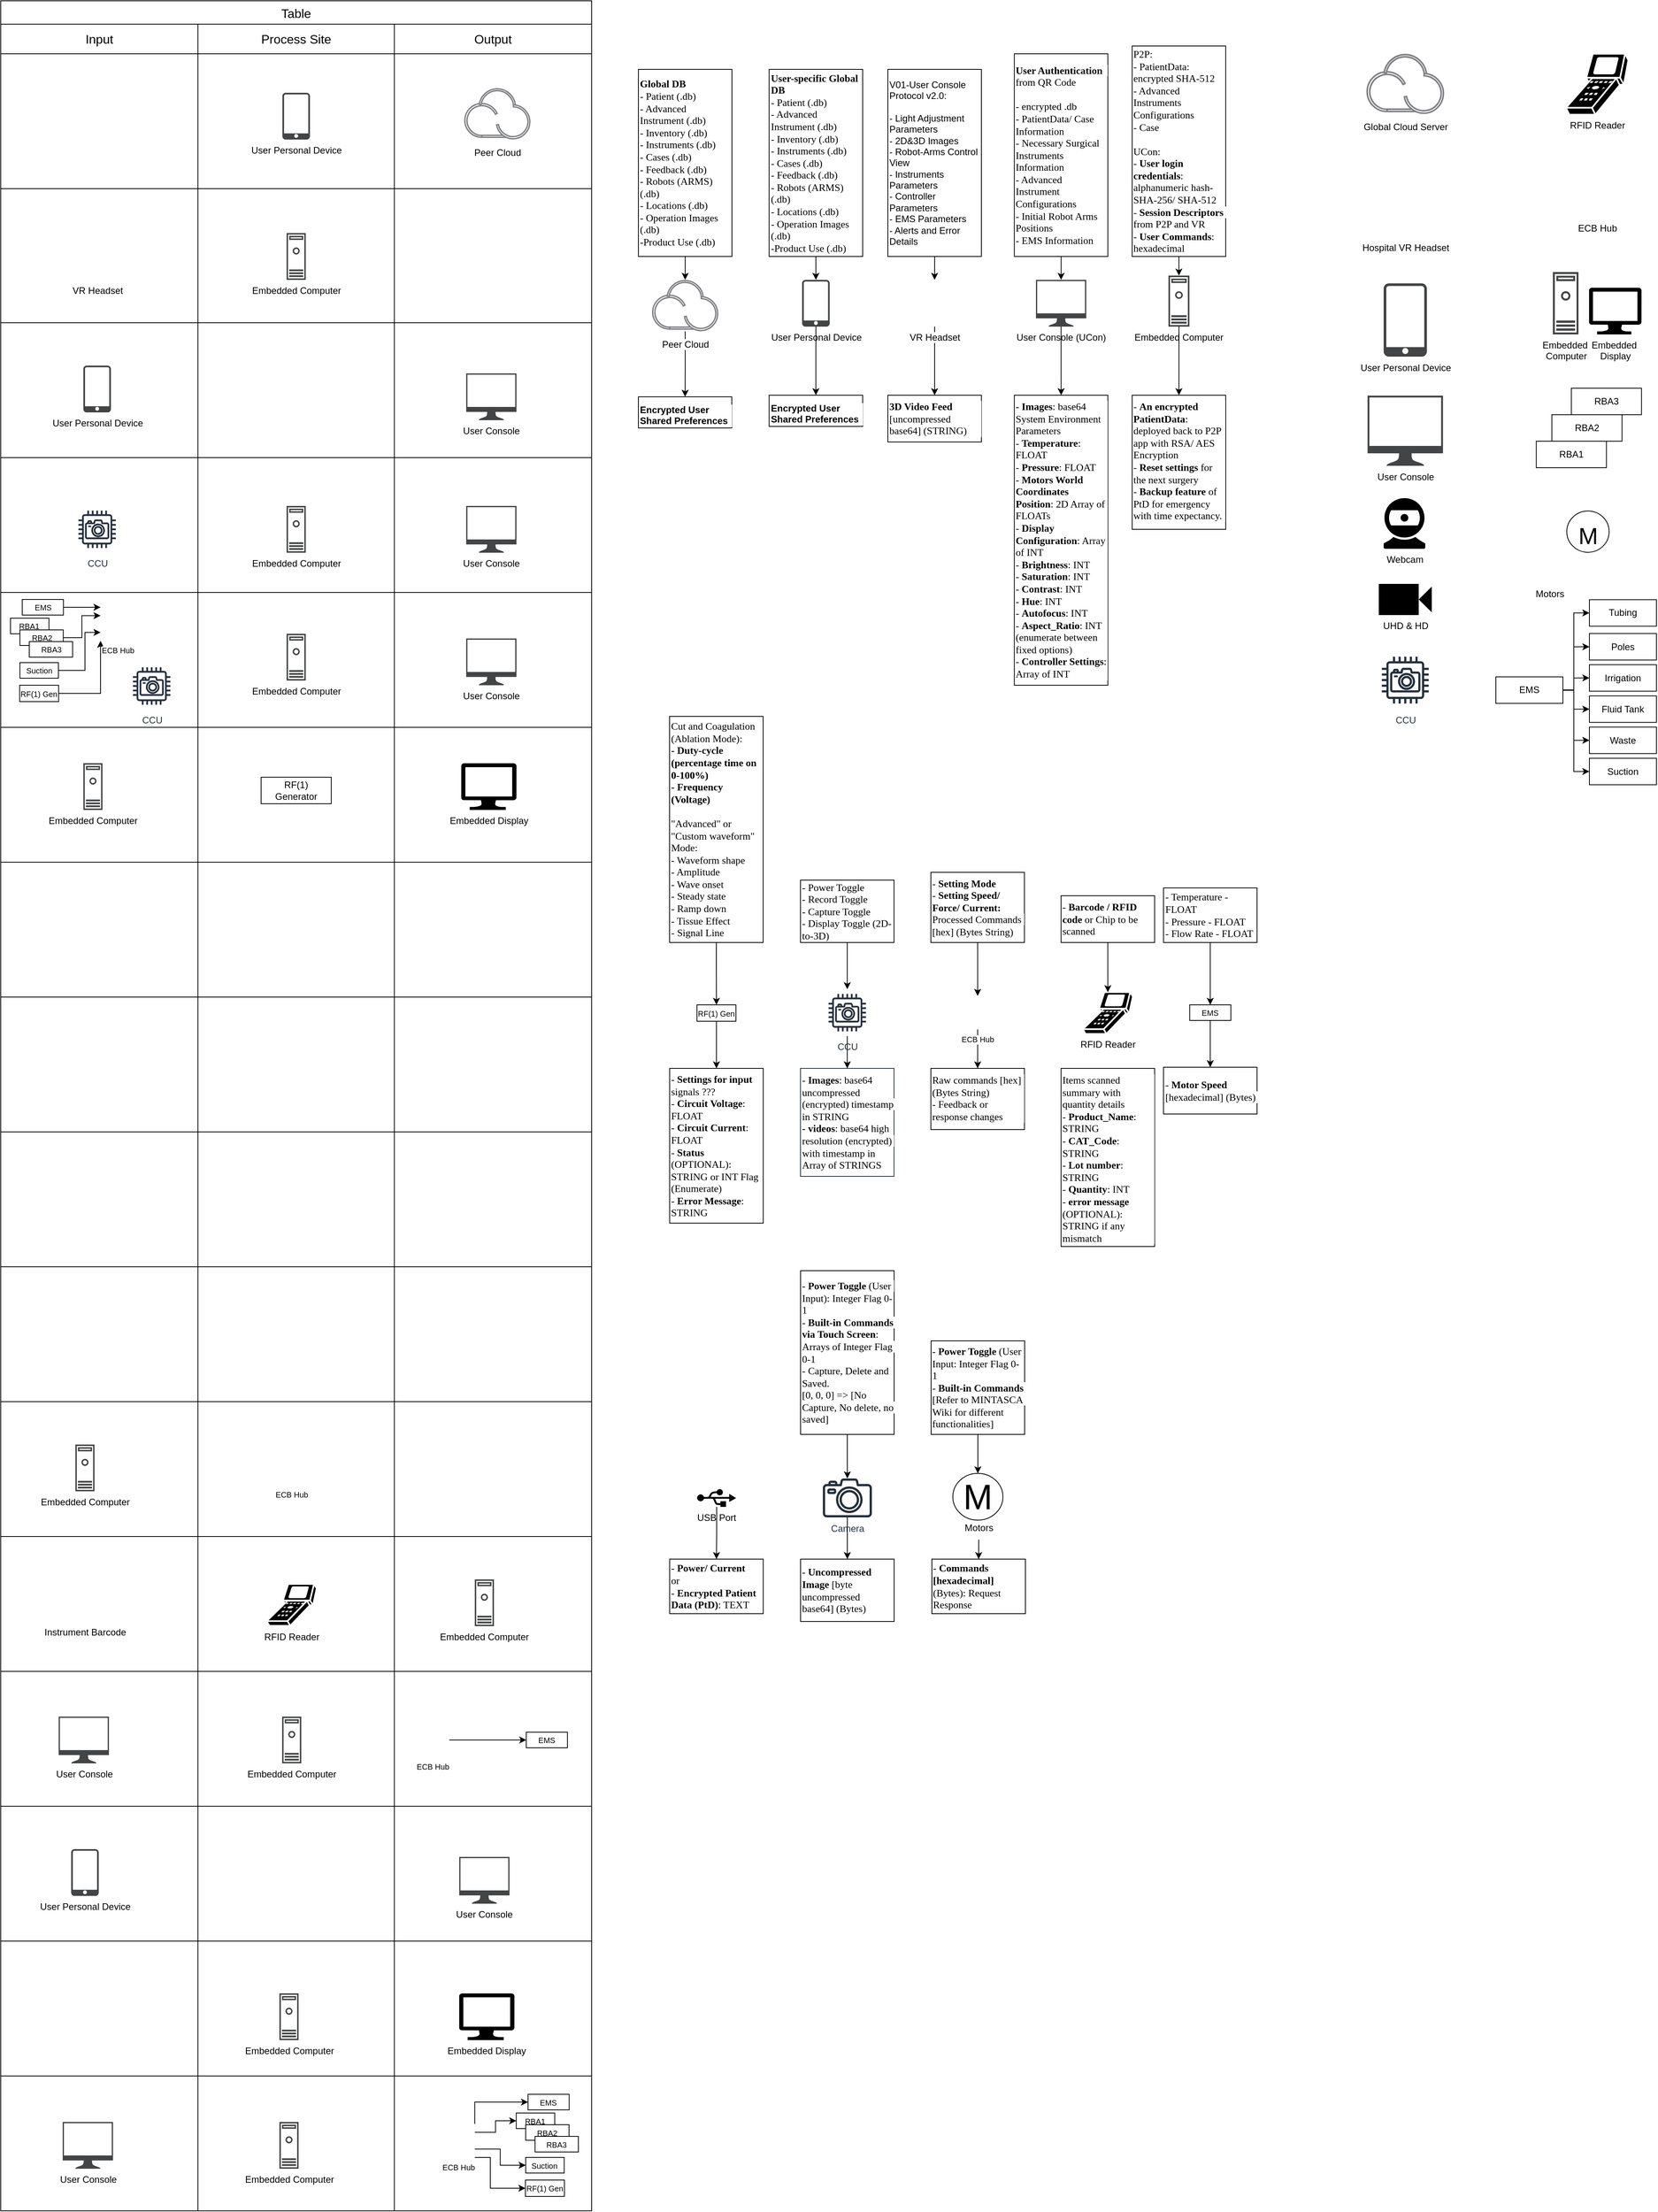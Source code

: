 <mxfile version="24.2.8" type="github" pages="5">
  <diagram name="Page-1" id="8harCgQH6lXRv3TrNiNR">
    <mxGraphModel dx="1436" dy="767" grid="1" gridSize="10" guides="1" tooltips="1" connect="1" arrows="1" fold="1" page="1" pageScale="1" pageWidth="850" pageHeight="1100" math="0" shadow="0">
      <root>
        <mxCell id="0" />
        <mxCell id="1" parent="0" />
        <mxCell id="6gFu8IjYFAgyIerUirsu-30" value="Table" style="shape=table;startSize=30;container=1;collapsible=0;childLayout=tableLayout;strokeColor=default;fontSize=16;" parent="1" vertex="1">
          <mxGeometry x="61.9" y="2" width="758.1" height="2835" as="geometry" />
        </mxCell>
        <mxCell id="6gFu8IjYFAgyIerUirsu-31" value="" style="shape=tableRow;horizontal=0;startSize=0;swimlaneHead=0;swimlaneBody=0;strokeColor=inherit;top=0;left=0;bottom=0;right=0;collapsible=0;dropTarget=0;fillColor=none;points=[[0,0.5],[1,0.5]];portConstraint=eastwest;fontSize=16;" parent="6gFu8IjYFAgyIerUirsu-30" vertex="1">
          <mxGeometry y="30" width="758.1" height="38" as="geometry" />
        </mxCell>
        <mxCell id="6gFu8IjYFAgyIerUirsu-32" value="Input" style="shape=partialRectangle;html=1;whiteSpace=wrap;connectable=0;strokeColor=inherit;overflow=hidden;fillColor=none;top=0;left=0;bottom=0;right=0;pointerEvents=1;fontSize=16;" parent="6gFu8IjYFAgyIerUirsu-31" vertex="1">
          <mxGeometry width="253" height="38" as="geometry">
            <mxRectangle width="253" height="38" as="alternateBounds" />
          </mxGeometry>
        </mxCell>
        <mxCell id="6gFu8IjYFAgyIerUirsu-33" value="Process Site" style="shape=partialRectangle;html=1;whiteSpace=wrap;connectable=0;strokeColor=inherit;overflow=hidden;fillColor=none;top=0;left=0;bottom=0;right=0;pointerEvents=1;fontSize=16;" parent="6gFu8IjYFAgyIerUirsu-31" vertex="1">
          <mxGeometry x="253" width="252" height="38" as="geometry">
            <mxRectangle width="252" height="38" as="alternateBounds" />
          </mxGeometry>
        </mxCell>
        <mxCell id="6gFu8IjYFAgyIerUirsu-34" value="Output" style="shape=partialRectangle;html=1;whiteSpace=wrap;connectable=0;strokeColor=inherit;overflow=hidden;fillColor=none;top=0;left=0;bottom=0;right=0;pointerEvents=1;fontSize=16;" parent="6gFu8IjYFAgyIerUirsu-31" vertex="1">
          <mxGeometry x="505" width="253" height="38" as="geometry">
            <mxRectangle width="253" height="38" as="alternateBounds" />
          </mxGeometry>
        </mxCell>
        <mxCell id="6gFu8IjYFAgyIerUirsu-43" value="" style="shape=tableRow;horizontal=0;startSize=0;swimlaneHead=0;swimlaneBody=0;strokeColor=inherit;top=0;left=0;bottom=0;right=0;collapsible=0;dropTarget=0;fillColor=none;points=[[0,0.5],[1,0.5]];portConstraint=eastwest;fontSize=16;" parent="6gFu8IjYFAgyIerUirsu-30" vertex="1">
          <mxGeometry y="68" width="758.1" height="173" as="geometry" />
        </mxCell>
        <mxCell id="6gFu8IjYFAgyIerUirsu-44" value="" style="shape=partialRectangle;html=1;whiteSpace=wrap;connectable=0;strokeColor=inherit;overflow=hidden;fillColor=none;top=0;left=0;bottom=0;right=0;pointerEvents=1;fontSize=16;" parent="6gFu8IjYFAgyIerUirsu-43" vertex="1">
          <mxGeometry width="253" height="173" as="geometry">
            <mxRectangle width="253" height="173" as="alternateBounds" />
          </mxGeometry>
        </mxCell>
        <mxCell id="6gFu8IjYFAgyIerUirsu-45" value="" style="shape=partialRectangle;html=1;whiteSpace=wrap;connectable=0;strokeColor=inherit;overflow=hidden;fillColor=none;top=0;left=0;bottom=0;right=0;pointerEvents=1;fontSize=16;" parent="6gFu8IjYFAgyIerUirsu-43" vertex="1">
          <mxGeometry x="253" width="252" height="173" as="geometry">
            <mxRectangle width="252" height="173" as="alternateBounds" />
          </mxGeometry>
        </mxCell>
        <mxCell id="6gFu8IjYFAgyIerUirsu-46" value="" style="shape=partialRectangle;html=1;whiteSpace=wrap;connectable=0;strokeColor=inherit;overflow=hidden;fillColor=none;top=0;left=0;bottom=0;right=0;pointerEvents=1;fontSize=16;" parent="6gFu8IjYFAgyIerUirsu-43" vertex="1">
          <mxGeometry x="505" width="253" height="173" as="geometry">
            <mxRectangle width="253" height="173" as="alternateBounds" />
          </mxGeometry>
        </mxCell>
        <mxCell id="6gFu8IjYFAgyIerUirsu-35" value="" style="shape=tableRow;horizontal=0;startSize=0;swimlaneHead=0;swimlaneBody=0;strokeColor=inherit;top=0;left=0;bottom=0;right=0;collapsible=0;dropTarget=0;fillColor=none;points=[[0,0.5],[1,0.5]];portConstraint=eastwest;fontSize=16;" parent="6gFu8IjYFAgyIerUirsu-30" vertex="1">
          <mxGeometry y="241" width="758.1" height="172" as="geometry" />
        </mxCell>
        <mxCell id="6gFu8IjYFAgyIerUirsu-36" value="" style="shape=partialRectangle;html=1;whiteSpace=wrap;connectable=0;strokeColor=inherit;overflow=hidden;fillColor=none;top=0;left=0;bottom=0;right=0;pointerEvents=1;fontSize=16;" parent="6gFu8IjYFAgyIerUirsu-35" vertex="1">
          <mxGeometry width="253" height="172" as="geometry">
            <mxRectangle width="253" height="172" as="alternateBounds" />
          </mxGeometry>
        </mxCell>
        <mxCell id="6gFu8IjYFAgyIerUirsu-37" value="" style="shape=partialRectangle;html=1;whiteSpace=wrap;connectable=0;strokeColor=inherit;overflow=hidden;fillColor=none;top=0;left=0;bottom=0;right=0;pointerEvents=1;fontSize=16;" parent="6gFu8IjYFAgyIerUirsu-35" vertex="1">
          <mxGeometry x="253" width="252" height="172" as="geometry">
            <mxRectangle width="252" height="172" as="alternateBounds" />
          </mxGeometry>
        </mxCell>
        <mxCell id="6gFu8IjYFAgyIerUirsu-38" value="" style="shape=partialRectangle;html=1;whiteSpace=wrap;connectable=0;strokeColor=inherit;overflow=hidden;fillColor=none;top=0;left=0;bottom=0;right=0;pointerEvents=1;fontSize=16;" parent="6gFu8IjYFAgyIerUirsu-35" vertex="1">
          <mxGeometry x="505" width="253" height="172" as="geometry">
            <mxRectangle width="253" height="172" as="alternateBounds" />
          </mxGeometry>
        </mxCell>
        <mxCell id="6gFu8IjYFAgyIerUirsu-39" value="" style="shape=tableRow;horizontal=0;startSize=0;swimlaneHead=0;swimlaneBody=0;strokeColor=inherit;top=0;left=0;bottom=0;right=0;collapsible=0;dropTarget=0;fillColor=none;points=[[0,0.5],[1,0.5]];portConstraint=eastwest;fontSize=16;" parent="6gFu8IjYFAgyIerUirsu-30" vertex="1">
          <mxGeometry y="413" width="758.1" height="173" as="geometry" />
        </mxCell>
        <mxCell id="6gFu8IjYFAgyIerUirsu-40" value="" style="shape=partialRectangle;html=1;whiteSpace=wrap;connectable=0;strokeColor=inherit;overflow=hidden;fillColor=none;top=0;left=0;bottom=0;right=0;pointerEvents=1;fontSize=16;" parent="6gFu8IjYFAgyIerUirsu-39" vertex="1">
          <mxGeometry width="253" height="173" as="geometry">
            <mxRectangle width="253" height="173" as="alternateBounds" />
          </mxGeometry>
        </mxCell>
        <mxCell id="6gFu8IjYFAgyIerUirsu-41" value="" style="shape=partialRectangle;html=1;whiteSpace=wrap;connectable=0;strokeColor=inherit;overflow=hidden;fillColor=none;top=0;left=0;bottom=0;right=0;pointerEvents=1;fontSize=16;" parent="6gFu8IjYFAgyIerUirsu-39" vertex="1">
          <mxGeometry x="253" width="252" height="173" as="geometry">
            <mxRectangle width="252" height="173" as="alternateBounds" />
          </mxGeometry>
        </mxCell>
        <mxCell id="6gFu8IjYFAgyIerUirsu-42" value="" style="shape=partialRectangle;html=1;whiteSpace=wrap;connectable=0;strokeColor=inherit;overflow=hidden;fillColor=none;top=0;left=0;bottom=0;right=0;pointerEvents=1;fontSize=16;" parent="6gFu8IjYFAgyIerUirsu-39" vertex="1">
          <mxGeometry x="505" width="253" height="173" as="geometry">
            <mxRectangle width="253" height="173" as="alternateBounds" />
          </mxGeometry>
        </mxCell>
        <mxCell id="6gFu8IjYFAgyIerUirsu-48" value="" style="shape=tableRow;horizontal=0;startSize=0;swimlaneHead=0;swimlaneBody=0;strokeColor=inherit;top=0;left=0;bottom=0;right=0;collapsible=0;dropTarget=0;fillColor=none;points=[[0,0.5],[1,0.5]];portConstraint=eastwest;fontSize=16;" parent="6gFu8IjYFAgyIerUirsu-30" vertex="1">
          <mxGeometry y="586" width="758.1" height="173" as="geometry" />
        </mxCell>
        <mxCell id="6gFu8IjYFAgyIerUirsu-49" value="" style="shape=partialRectangle;html=1;whiteSpace=wrap;connectable=0;strokeColor=inherit;overflow=hidden;fillColor=none;top=0;left=0;bottom=0;right=0;pointerEvents=1;fontSize=16;" parent="6gFu8IjYFAgyIerUirsu-48" vertex="1">
          <mxGeometry width="253" height="173" as="geometry">
            <mxRectangle width="253" height="173" as="alternateBounds" />
          </mxGeometry>
        </mxCell>
        <mxCell id="6gFu8IjYFAgyIerUirsu-50" value="" style="shape=partialRectangle;html=1;whiteSpace=wrap;connectable=0;strokeColor=inherit;overflow=hidden;fillColor=none;top=0;left=0;bottom=0;right=0;pointerEvents=1;fontSize=16;" parent="6gFu8IjYFAgyIerUirsu-48" vertex="1">
          <mxGeometry x="253" width="252" height="173" as="geometry">
            <mxRectangle width="252" height="173" as="alternateBounds" />
          </mxGeometry>
        </mxCell>
        <mxCell id="6gFu8IjYFAgyIerUirsu-51" value="" style="shape=partialRectangle;html=1;whiteSpace=wrap;connectable=0;strokeColor=inherit;overflow=hidden;fillColor=none;top=0;left=0;bottom=0;right=0;pointerEvents=1;fontSize=16;" parent="6gFu8IjYFAgyIerUirsu-48" vertex="1">
          <mxGeometry x="505" width="253" height="173" as="geometry">
            <mxRectangle width="253" height="173" as="alternateBounds" />
          </mxGeometry>
        </mxCell>
        <mxCell id="6gFu8IjYFAgyIerUirsu-55" value="" style="shape=tableRow;horizontal=0;startSize=0;swimlaneHead=0;swimlaneBody=0;strokeColor=inherit;top=0;left=0;bottom=0;right=0;collapsible=0;dropTarget=0;fillColor=none;points=[[0,0.5],[1,0.5]];portConstraint=eastwest;fontSize=16;" parent="6gFu8IjYFAgyIerUirsu-30" vertex="1">
          <mxGeometry y="759" width="758.1" height="173" as="geometry" />
        </mxCell>
        <mxCell id="6gFu8IjYFAgyIerUirsu-56" value="" style="shape=partialRectangle;html=1;whiteSpace=wrap;connectable=0;strokeColor=inherit;overflow=hidden;fillColor=none;top=0;left=0;bottom=0;right=0;pointerEvents=1;fontSize=16;" parent="6gFu8IjYFAgyIerUirsu-55" vertex="1">
          <mxGeometry width="253" height="173" as="geometry">
            <mxRectangle width="253" height="173" as="alternateBounds" />
          </mxGeometry>
        </mxCell>
        <mxCell id="6gFu8IjYFAgyIerUirsu-57" value="" style="shape=partialRectangle;html=1;whiteSpace=wrap;connectable=0;strokeColor=inherit;overflow=hidden;fillColor=none;top=0;left=0;bottom=0;right=0;pointerEvents=1;fontSize=16;" parent="6gFu8IjYFAgyIerUirsu-55" vertex="1">
          <mxGeometry x="253" width="252" height="173" as="geometry">
            <mxRectangle width="252" height="173" as="alternateBounds" />
          </mxGeometry>
        </mxCell>
        <mxCell id="6gFu8IjYFAgyIerUirsu-58" value="" style="shape=partialRectangle;html=1;whiteSpace=wrap;connectable=0;strokeColor=inherit;overflow=hidden;fillColor=none;top=0;left=0;bottom=0;right=0;pointerEvents=1;fontSize=16;" parent="6gFu8IjYFAgyIerUirsu-55" vertex="1">
          <mxGeometry x="505" width="253" height="173" as="geometry">
            <mxRectangle width="253" height="173" as="alternateBounds" />
          </mxGeometry>
        </mxCell>
        <mxCell id="6gFu8IjYFAgyIerUirsu-65" value="" style="shape=tableRow;horizontal=0;startSize=0;swimlaneHead=0;swimlaneBody=0;strokeColor=inherit;top=0;left=0;bottom=0;right=0;collapsible=0;dropTarget=0;fillColor=none;points=[[0,0.5],[1,0.5]];portConstraint=eastwest;fontSize=16;" parent="6gFu8IjYFAgyIerUirsu-30" vertex="1">
          <mxGeometry y="932" width="758.1" height="173" as="geometry" />
        </mxCell>
        <mxCell id="6gFu8IjYFAgyIerUirsu-66" value="" style="shape=partialRectangle;html=1;whiteSpace=wrap;connectable=0;strokeColor=inherit;overflow=hidden;fillColor=none;top=0;left=0;bottom=0;right=0;pointerEvents=1;fontSize=16;" parent="6gFu8IjYFAgyIerUirsu-65" vertex="1">
          <mxGeometry width="253" height="173" as="geometry">
            <mxRectangle width="253" height="173" as="alternateBounds" />
          </mxGeometry>
        </mxCell>
        <mxCell id="6gFu8IjYFAgyIerUirsu-67" value="" style="shape=partialRectangle;html=1;whiteSpace=wrap;connectable=0;strokeColor=inherit;overflow=hidden;fillColor=none;top=0;left=0;bottom=0;right=0;pointerEvents=1;fontSize=16;" parent="6gFu8IjYFAgyIerUirsu-65" vertex="1">
          <mxGeometry x="253" width="252" height="173" as="geometry">
            <mxRectangle width="252" height="173" as="alternateBounds" />
          </mxGeometry>
        </mxCell>
        <mxCell id="6gFu8IjYFAgyIerUirsu-68" value="" style="shape=partialRectangle;html=1;whiteSpace=wrap;connectable=0;strokeColor=inherit;overflow=hidden;fillColor=none;top=0;left=0;bottom=0;right=0;pointerEvents=1;fontSize=16;" parent="6gFu8IjYFAgyIerUirsu-65" vertex="1">
          <mxGeometry x="505" width="253" height="173" as="geometry">
            <mxRectangle width="253" height="173" as="alternateBounds" />
          </mxGeometry>
        </mxCell>
        <mxCell id="6gFu8IjYFAgyIerUirsu-71" value="" style="shape=tableRow;horizontal=0;startSize=0;swimlaneHead=0;swimlaneBody=0;strokeColor=inherit;top=0;left=0;bottom=0;right=0;collapsible=0;dropTarget=0;fillColor=none;points=[[0,0.5],[1,0.5]];portConstraint=eastwest;fontSize=16;" parent="6gFu8IjYFAgyIerUirsu-30" vertex="1">
          <mxGeometry y="1105" width="758.1" height="173" as="geometry" />
        </mxCell>
        <mxCell id="6gFu8IjYFAgyIerUirsu-72" value="" style="shape=partialRectangle;html=1;whiteSpace=wrap;connectable=0;strokeColor=inherit;overflow=hidden;fillColor=none;top=0;left=0;bottom=0;right=0;pointerEvents=1;fontSize=16;" parent="6gFu8IjYFAgyIerUirsu-71" vertex="1">
          <mxGeometry width="253" height="173" as="geometry">
            <mxRectangle width="253" height="173" as="alternateBounds" />
          </mxGeometry>
        </mxCell>
        <mxCell id="6gFu8IjYFAgyIerUirsu-73" value="" style="shape=partialRectangle;html=1;whiteSpace=wrap;connectable=0;strokeColor=inherit;overflow=hidden;fillColor=none;top=0;left=0;bottom=0;right=0;pointerEvents=1;fontSize=16;" parent="6gFu8IjYFAgyIerUirsu-71" vertex="1">
          <mxGeometry x="253" width="252" height="173" as="geometry">
            <mxRectangle width="252" height="173" as="alternateBounds" />
          </mxGeometry>
        </mxCell>
        <mxCell id="6gFu8IjYFAgyIerUirsu-74" value="" style="shape=partialRectangle;html=1;whiteSpace=wrap;connectable=0;strokeColor=inherit;overflow=hidden;fillColor=none;top=0;left=0;bottom=0;right=0;pointerEvents=1;fontSize=16;" parent="6gFu8IjYFAgyIerUirsu-71" vertex="1">
          <mxGeometry x="505" width="253" height="173" as="geometry">
            <mxRectangle width="253" height="173" as="alternateBounds" />
          </mxGeometry>
        </mxCell>
        <mxCell id="6gFu8IjYFAgyIerUirsu-149" value="" style="shape=tableRow;horizontal=0;startSize=0;swimlaneHead=0;swimlaneBody=0;strokeColor=inherit;top=0;left=0;bottom=0;right=0;collapsible=0;dropTarget=0;fillColor=none;points=[[0,0.5],[1,0.5]];portConstraint=eastwest;fontSize=16;" parent="6gFu8IjYFAgyIerUirsu-30" vertex="1">
          <mxGeometry y="1278" width="758.1" height="173" as="geometry" />
        </mxCell>
        <mxCell id="6gFu8IjYFAgyIerUirsu-150" value="" style="shape=partialRectangle;html=1;whiteSpace=wrap;connectable=0;strokeColor=inherit;overflow=hidden;fillColor=none;top=0;left=0;bottom=0;right=0;pointerEvents=1;fontSize=16;" parent="6gFu8IjYFAgyIerUirsu-149" vertex="1">
          <mxGeometry width="253" height="173" as="geometry">
            <mxRectangle width="253" height="173" as="alternateBounds" />
          </mxGeometry>
        </mxCell>
        <mxCell id="6gFu8IjYFAgyIerUirsu-151" value="" style="shape=partialRectangle;html=1;whiteSpace=wrap;connectable=0;strokeColor=inherit;overflow=hidden;fillColor=none;top=0;left=0;bottom=0;right=0;pointerEvents=1;fontSize=16;" parent="6gFu8IjYFAgyIerUirsu-149" vertex="1">
          <mxGeometry x="253" width="252" height="173" as="geometry">
            <mxRectangle width="252" height="173" as="alternateBounds" />
          </mxGeometry>
        </mxCell>
        <mxCell id="6gFu8IjYFAgyIerUirsu-152" value="" style="shape=partialRectangle;html=1;whiteSpace=wrap;connectable=0;strokeColor=inherit;overflow=hidden;fillColor=none;top=0;left=0;bottom=0;right=0;pointerEvents=1;fontSize=16;" parent="6gFu8IjYFAgyIerUirsu-149" vertex="1">
          <mxGeometry x="505" width="253" height="173" as="geometry">
            <mxRectangle width="253" height="173" as="alternateBounds" />
          </mxGeometry>
        </mxCell>
        <mxCell id="6gFu8IjYFAgyIerUirsu-92" value="" style="shape=tableRow;horizontal=0;startSize=0;swimlaneHead=0;swimlaneBody=0;strokeColor=inherit;top=0;left=0;bottom=0;right=0;collapsible=0;dropTarget=0;fillColor=none;points=[[0,0.5],[1,0.5]];portConstraint=eastwest;fontSize=16;" parent="6gFu8IjYFAgyIerUirsu-30" vertex="1">
          <mxGeometry y="1451" width="758.1" height="173" as="geometry" />
        </mxCell>
        <mxCell id="6gFu8IjYFAgyIerUirsu-93" value="" style="shape=partialRectangle;html=1;whiteSpace=wrap;connectable=0;strokeColor=inherit;overflow=hidden;fillColor=none;top=0;left=0;bottom=0;right=0;pointerEvents=1;fontSize=16;" parent="6gFu8IjYFAgyIerUirsu-92" vertex="1">
          <mxGeometry width="253" height="173" as="geometry">
            <mxRectangle width="253" height="173" as="alternateBounds" />
          </mxGeometry>
        </mxCell>
        <mxCell id="6gFu8IjYFAgyIerUirsu-94" value="" style="shape=partialRectangle;html=1;whiteSpace=wrap;connectable=0;strokeColor=inherit;overflow=hidden;fillColor=none;top=0;left=0;bottom=0;right=0;pointerEvents=1;fontSize=16;" parent="6gFu8IjYFAgyIerUirsu-92" vertex="1">
          <mxGeometry x="253" width="252" height="173" as="geometry">
            <mxRectangle width="252" height="173" as="alternateBounds" />
          </mxGeometry>
        </mxCell>
        <mxCell id="6gFu8IjYFAgyIerUirsu-95" value="" style="shape=partialRectangle;html=1;whiteSpace=wrap;connectable=0;strokeColor=inherit;overflow=hidden;fillColor=none;top=0;left=0;bottom=0;right=0;pointerEvents=1;fontSize=16;" parent="6gFu8IjYFAgyIerUirsu-92" vertex="1">
          <mxGeometry x="505" width="253" height="173" as="geometry">
            <mxRectangle width="253" height="173" as="alternateBounds" />
          </mxGeometry>
        </mxCell>
        <mxCell id="6gFu8IjYFAgyIerUirsu-102" value="" style="shape=tableRow;horizontal=0;startSize=0;swimlaneHead=0;swimlaneBody=0;strokeColor=inherit;top=0;left=0;bottom=0;right=0;collapsible=0;dropTarget=0;fillColor=none;points=[[0,0.5],[1,0.5]];portConstraint=eastwest;fontSize=16;" parent="6gFu8IjYFAgyIerUirsu-30" vertex="1">
          <mxGeometry y="1624" width="758.1" height="173" as="geometry" />
        </mxCell>
        <mxCell id="6gFu8IjYFAgyIerUirsu-103" value="" style="shape=partialRectangle;html=1;whiteSpace=wrap;connectable=0;strokeColor=inherit;overflow=hidden;fillColor=none;top=0;left=0;bottom=0;right=0;pointerEvents=1;fontSize=16;" parent="6gFu8IjYFAgyIerUirsu-102" vertex="1">
          <mxGeometry width="253" height="173" as="geometry">
            <mxRectangle width="253" height="173" as="alternateBounds" />
          </mxGeometry>
        </mxCell>
        <mxCell id="6gFu8IjYFAgyIerUirsu-104" value="" style="shape=partialRectangle;html=1;whiteSpace=wrap;connectable=0;strokeColor=inherit;overflow=hidden;fillColor=none;top=0;left=0;bottom=0;right=0;pointerEvents=1;fontSize=16;" parent="6gFu8IjYFAgyIerUirsu-102" vertex="1">
          <mxGeometry x="253" width="252" height="173" as="geometry">
            <mxRectangle width="252" height="173" as="alternateBounds" />
          </mxGeometry>
        </mxCell>
        <mxCell id="6gFu8IjYFAgyIerUirsu-105" value="" style="shape=partialRectangle;html=1;whiteSpace=wrap;connectable=0;strokeColor=inherit;overflow=hidden;fillColor=none;top=0;left=0;bottom=0;right=0;pointerEvents=1;fontSize=16;" parent="6gFu8IjYFAgyIerUirsu-102" vertex="1">
          <mxGeometry x="505" width="253" height="173" as="geometry">
            <mxRectangle width="253" height="173" as="alternateBounds" />
          </mxGeometry>
        </mxCell>
        <mxCell id="6gFu8IjYFAgyIerUirsu-109" value="" style="shape=tableRow;horizontal=0;startSize=0;swimlaneHead=0;swimlaneBody=0;strokeColor=inherit;top=0;left=0;bottom=0;right=0;collapsible=0;dropTarget=0;fillColor=none;points=[[0,0.5],[1,0.5]];portConstraint=eastwest;fontSize=16;" parent="6gFu8IjYFAgyIerUirsu-30" vertex="1">
          <mxGeometry y="1797" width="758.1" height="173" as="geometry" />
        </mxCell>
        <mxCell id="6gFu8IjYFAgyIerUirsu-110" value="" style="shape=partialRectangle;html=1;whiteSpace=wrap;connectable=0;strokeColor=inherit;overflow=hidden;fillColor=none;top=0;left=0;bottom=0;right=0;pointerEvents=1;fontSize=16;" parent="6gFu8IjYFAgyIerUirsu-109" vertex="1">
          <mxGeometry width="253" height="173" as="geometry">
            <mxRectangle width="253" height="173" as="alternateBounds" />
          </mxGeometry>
        </mxCell>
        <mxCell id="6gFu8IjYFAgyIerUirsu-111" value="" style="shape=partialRectangle;html=1;whiteSpace=wrap;connectable=0;strokeColor=inherit;overflow=hidden;fillColor=none;top=0;left=0;bottom=0;right=0;pointerEvents=1;fontSize=16;" parent="6gFu8IjYFAgyIerUirsu-109" vertex="1">
          <mxGeometry x="253" width="252" height="173" as="geometry">
            <mxRectangle width="252" height="173" as="alternateBounds" />
          </mxGeometry>
        </mxCell>
        <mxCell id="6gFu8IjYFAgyIerUirsu-112" value="" style="shape=partialRectangle;html=1;whiteSpace=wrap;connectable=0;strokeColor=inherit;overflow=hidden;fillColor=none;top=0;left=0;bottom=0;right=0;pointerEvents=1;fontSize=16;" parent="6gFu8IjYFAgyIerUirsu-109" vertex="1">
          <mxGeometry x="505" width="253" height="173" as="geometry">
            <mxRectangle width="253" height="173" as="alternateBounds" />
          </mxGeometry>
        </mxCell>
        <mxCell id="6gFu8IjYFAgyIerUirsu-117" value="" style="shape=tableRow;horizontal=0;startSize=0;swimlaneHead=0;swimlaneBody=0;strokeColor=inherit;top=0;left=0;bottom=0;right=0;collapsible=0;dropTarget=0;fillColor=none;points=[[0,0.5],[1,0.5]];portConstraint=eastwest;fontSize=16;" parent="6gFu8IjYFAgyIerUirsu-30" vertex="1">
          <mxGeometry y="1970" width="758.1" height="173" as="geometry" />
        </mxCell>
        <mxCell id="6gFu8IjYFAgyIerUirsu-118" value="" style="shape=partialRectangle;html=1;whiteSpace=wrap;connectable=0;strokeColor=inherit;overflow=hidden;fillColor=none;top=0;left=0;bottom=0;right=0;pointerEvents=1;fontSize=16;" parent="6gFu8IjYFAgyIerUirsu-117" vertex="1">
          <mxGeometry width="253" height="173" as="geometry">
            <mxRectangle width="253" height="173" as="alternateBounds" />
          </mxGeometry>
        </mxCell>
        <mxCell id="6gFu8IjYFAgyIerUirsu-119" value="" style="shape=partialRectangle;html=1;whiteSpace=wrap;connectable=0;strokeColor=inherit;overflow=hidden;fillColor=none;top=0;left=0;bottom=0;right=0;pointerEvents=1;fontSize=16;" parent="6gFu8IjYFAgyIerUirsu-117" vertex="1">
          <mxGeometry x="253" width="252" height="173" as="geometry">
            <mxRectangle width="252" height="173" as="alternateBounds" />
          </mxGeometry>
        </mxCell>
        <mxCell id="6gFu8IjYFAgyIerUirsu-120" value="" style="shape=partialRectangle;html=1;whiteSpace=wrap;connectable=0;strokeColor=inherit;overflow=hidden;fillColor=none;top=0;left=0;bottom=0;right=0;pointerEvents=1;fontSize=16;" parent="6gFu8IjYFAgyIerUirsu-117" vertex="1">
          <mxGeometry x="505" width="253" height="173" as="geometry">
            <mxRectangle width="253" height="173" as="alternateBounds" />
          </mxGeometry>
        </mxCell>
        <mxCell id="6gFu8IjYFAgyIerUirsu-125" value="" style="shape=tableRow;horizontal=0;startSize=0;swimlaneHead=0;swimlaneBody=0;strokeColor=inherit;top=0;left=0;bottom=0;right=0;collapsible=0;dropTarget=0;fillColor=none;points=[[0,0.5],[1,0.5]];portConstraint=eastwest;fontSize=16;" parent="6gFu8IjYFAgyIerUirsu-30" vertex="1">
          <mxGeometry y="2143" width="758.1" height="173" as="geometry" />
        </mxCell>
        <mxCell id="6gFu8IjYFAgyIerUirsu-126" value="" style="shape=partialRectangle;html=1;whiteSpace=wrap;connectable=0;strokeColor=inherit;overflow=hidden;fillColor=none;top=0;left=0;bottom=0;right=0;pointerEvents=1;fontSize=16;" parent="6gFu8IjYFAgyIerUirsu-125" vertex="1">
          <mxGeometry width="253" height="173" as="geometry">
            <mxRectangle width="253" height="173" as="alternateBounds" />
          </mxGeometry>
        </mxCell>
        <mxCell id="6gFu8IjYFAgyIerUirsu-127" value="" style="shape=partialRectangle;html=1;whiteSpace=wrap;connectable=0;strokeColor=inherit;overflow=hidden;fillColor=none;top=0;left=0;bottom=0;right=0;pointerEvents=1;fontSize=16;" parent="6gFu8IjYFAgyIerUirsu-125" vertex="1">
          <mxGeometry x="253" width="252" height="173" as="geometry">
            <mxRectangle width="252" height="173" as="alternateBounds" />
          </mxGeometry>
        </mxCell>
        <mxCell id="6gFu8IjYFAgyIerUirsu-128" value="" style="shape=partialRectangle;html=1;whiteSpace=wrap;connectable=0;strokeColor=inherit;overflow=hidden;fillColor=none;top=0;left=0;bottom=0;right=0;pointerEvents=1;fontSize=16;" parent="6gFu8IjYFAgyIerUirsu-125" vertex="1">
          <mxGeometry x="505" width="253" height="173" as="geometry">
            <mxRectangle width="253" height="173" as="alternateBounds" />
          </mxGeometry>
        </mxCell>
        <mxCell id="6gFu8IjYFAgyIerUirsu-136" value="" style="shape=tableRow;horizontal=0;startSize=0;swimlaneHead=0;swimlaneBody=0;strokeColor=inherit;top=0;left=0;bottom=0;right=0;collapsible=0;dropTarget=0;fillColor=none;points=[[0,0.5],[1,0.5]];portConstraint=eastwest;fontSize=16;" parent="6gFu8IjYFAgyIerUirsu-30" vertex="1">
          <mxGeometry y="2316" width="758.1" height="173" as="geometry" />
        </mxCell>
        <mxCell id="6gFu8IjYFAgyIerUirsu-137" value="" style="shape=partialRectangle;html=1;whiteSpace=wrap;connectable=0;strokeColor=inherit;overflow=hidden;fillColor=none;top=0;left=0;bottom=0;right=0;pointerEvents=1;fontSize=16;" parent="6gFu8IjYFAgyIerUirsu-136" vertex="1">
          <mxGeometry width="253" height="173" as="geometry">
            <mxRectangle width="253" height="173" as="alternateBounds" />
          </mxGeometry>
        </mxCell>
        <mxCell id="6gFu8IjYFAgyIerUirsu-138" value="" style="shape=partialRectangle;html=1;whiteSpace=wrap;connectable=0;strokeColor=inherit;overflow=hidden;fillColor=none;top=0;left=0;bottom=0;right=0;pointerEvents=1;fontSize=16;" parent="6gFu8IjYFAgyIerUirsu-136" vertex="1">
          <mxGeometry x="253" width="252" height="173" as="geometry">
            <mxRectangle width="252" height="173" as="alternateBounds" />
          </mxGeometry>
        </mxCell>
        <mxCell id="6gFu8IjYFAgyIerUirsu-139" value="" style="shape=partialRectangle;html=1;whiteSpace=wrap;connectable=0;strokeColor=inherit;overflow=hidden;fillColor=none;top=0;left=0;bottom=0;right=0;pointerEvents=1;fontSize=16;" parent="6gFu8IjYFAgyIerUirsu-136" vertex="1">
          <mxGeometry x="505" width="253" height="173" as="geometry">
            <mxRectangle width="253" height="173" as="alternateBounds" />
          </mxGeometry>
        </mxCell>
        <mxCell id="6gFu8IjYFAgyIerUirsu-153" value="" style="shape=tableRow;horizontal=0;startSize=0;swimlaneHead=0;swimlaneBody=0;strokeColor=inherit;top=0;left=0;bottom=0;right=0;collapsible=0;dropTarget=0;fillColor=none;points=[[0,0.5],[1,0.5]];portConstraint=eastwest;fontSize=16;" parent="6gFu8IjYFAgyIerUirsu-30" vertex="1">
          <mxGeometry y="2489" width="758.1" height="173" as="geometry" />
        </mxCell>
        <mxCell id="6gFu8IjYFAgyIerUirsu-154" value="" style="shape=partialRectangle;html=1;whiteSpace=wrap;connectable=0;strokeColor=inherit;overflow=hidden;fillColor=none;top=0;left=0;bottom=0;right=0;pointerEvents=1;fontSize=16;" parent="6gFu8IjYFAgyIerUirsu-153" vertex="1">
          <mxGeometry width="253" height="173" as="geometry">
            <mxRectangle width="253" height="173" as="alternateBounds" />
          </mxGeometry>
        </mxCell>
        <mxCell id="6gFu8IjYFAgyIerUirsu-155" value="" style="shape=partialRectangle;html=1;whiteSpace=wrap;connectable=0;strokeColor=inherit;overflow=hidden;fillColor=none;top=0;left=0;bottom=0;right=0;pointerEvents=1;fontSize=16;" parent="6gFu8IjYFAgyIerUirsu-153" vertex="1">
          <mxGeometry x="253" width="252" height="173" as="geometry">
            <mxRectangle width="252" height="173" as="alternateBounds" />
          </mxGeometry>
        </mxCell>
        <mxCell id="6gFu8IjYFAgyIerUirsu-156" value="" style="shape=partialRectangle;html=1;whiteSpace=wrap;connectable=0;strokeColor=inherit;overflow=hidden;fillColor=none;top=0;left=0;bottom=0;right=0;pointerEvents=1;fontSize=16;" parent="6gFu8IjYFAgyIerUirsu-153" vertex="1">
          <mxGeometry x="505" width="253" height="173" as="geometry">
            <mxRectangle width="253" height="173" as="alternateBounds" />
          </mxGeometry>
        </mxCell>
        <mxCell id="6gFu8IjYFAgyIerUirsu-157" value="" style="shape=tableRow;horizontal=0;startSize=0;swimlaneHead=0;swimlaneBody=0;strokeColor=inherit;top=0;left=0;bottom=0;right=0;collapsible=0;dropTarget=0;fillColor=none;points=[[0,0.5],[1,0.5]];portConstraint=eastwest;fontSize=16;" parent="6gFu8IjYFAgyIerUirsu-30" vertex="1">
          <mxGeometry y="2662" width="758.1" height="173" as="geometry" />
        </mxCell>
        <mxCell id="6gFu8IjYFAgyIerUirsu-158" value="" style="shape=partialRectangle;html=1;whiteSpace=wrap;connectable=0;strokeColor=inherit;overflow=hidden;fillColor=none;top=0;left=0;bottom=0;right=0;pointerEvents=1;fontSize=16;" parent="6gFu8IjYFAgyIerUirsu-157" vertex="1">
          <mxGeometry width="253" height="173" as="geometry">
            <mxRectangle width="253" height="173" as="alternateBounds" />
          </mxGeometry>
        </mxCell>
        <mxCell id="6gFu8IjYFAgyIerUirsu-159" value="" style="shape=partialRectangle;html=1;whiteSpace=wrap;connectable=0;strokeColor=inherit;overflow=hidden;fillColor=none;top=0;left=0;bottom=0;right=0;pointerEvents=1;fontSize=16;" parent="6gFu8IjYFAgyIerUirsu-157" vertex="1">
          <mxGeometry x="253" width="252" height="173" as="geometry">
            <mxRectangle width="252" height="173" as="alternateBounds" />
          </mxGeometry>
        </mxCell>
        <mxCell id="6gFu8IjYFAgyIerUirsu-160" value="" style="shape=partialRectangle;html=1;whiteSpace=wrap;connectable=0;strokeColor=inherit;overflow=hidden;fillColor=none;top=0;left=0;bottom=0;right=0;pointerEvents=1;fontSize=16;" parent="6gFu8IjYFAgyIerUirsu-157" vertex="1">
          <mxGeometry x="505" width="253" height="173" as="geometry">
            <mxRectangle width="253" height="173" as="alternateBounds" />
          </mxGeometry>
        </mxCell>
        <mxCell id="6gFu8IjYFAgyIerUirsu-1" value="User Personal Device" style="sketch=0;pointerEvents=1;shadow=0;dashed=0;html=1;strokeColor=none;fillColor=#434445;aspect=fixed;labelPosition=center;verticalLabelPosition=bottom;verticalAlign=top;align=center;outlineConnect=0;shape=mxgraph.vvd.phone;" parent="1" vertex="1">
          <mxGeometry x="423.25" y="120" width="35.4" height="60" as="geometry" />
        </mxCell>
        <mxCell id="NS-AI9K1pPLS4YGT00Zn-24" value="" style="edgeStyle=orthogonalEdgeStyle;rounded=0;orthogonalLoop=1;jettySize=auto;html=1;" parent="1" source="6gFu8IjYFAgyIerUirsu-2" target="NS-AI9K1pPLS4YGT00Zn-23" edge="1">
          <mxGeometry relative="1" as="geometry" />
        </mxCell>
        <mxCell id="6gFu8IjYFAgyIerUirsu-2" value="User Console (UCon)" style="sketch=0;pointerEvents=1;shadow=0;dashed=0;html=1;strokeColor=none;fillColor=#434445;aspect=fixed;labelPosition=center;verticalLabelPosition=bottom;verticalAlign=top;align=center;outlineConnect=0;shape=mxgraph.vvd.monitor;" parent="1" vertex="1">
          <mxGeometry x="1390" y="360" width="64.52" height="60" as="geometry" />
        </mxCell>
        <mxCell id="6gFu8IjYFAgyIerUirsu-3" value="Peer Cloud" style="image;aspect=fixed;perimeter=ellipsePerimeter;html=1;align=center;shadow=0;dashed=0;fontColor=#00000;labelBackgroundColor=default;fontSize=12;spacingTop=3;image=img/lib/ibm/miscellaneous/peer_cloud.svg;strokeColor=#000000;" parent="1" vertex="1">
          <mxGeometry x="656.15" y="114" width="85.71" height="66" as="geometry" />
        </mxCell>
        <mxCell id="NS-AI9K1pPLS4YGT00Zn-30" value="" style="edgeStyle=orthogonalEdgeStyle;rounded=0;orthogonalLoop=1;jettySize=auto;html=1;" parent="1" source="6gFu8IjYFAgyIerUirsu-4" target="NS-AI9K1pPLS4YGT00Zn-28" edge="1">
          <mxGeometry relative="1" as="geometry" />
        </mxCell>
        <mxCell id="6gFu8IjYFAgyIerUirsu-4" value="Embedded Computer" style="sketch=0;pointerEvents=1;shadow=0;dashed=0;html=1;strokeColor=none;fillColor=#434445;aspect=fixed;labelPosition=center;verticalLabelPosition=bottom;verticalAlign=top;align=center;outlineConnect=0;shape=mxgraph.vvd.machine;" parent="1" vertex="1">
          <mxGeometry x="1560" y="354.51" width="26.85" height="65.49" as="geometry" />
        </mxCell>
        <mxCell id="6gFu8IjYFAgyIerUirsu-8" value="VR Headset" style="shape=image;html=1;verticalAlign=top;verticalLabelPosition=bottom;labelBackgroundColor=#ffffff;imageAspect=0;aspect=fixed;image=https://cdn2.iconfinder.com/data/icons/business-and-education-1/512/142_VR_googles_headset_reality_virtual_technology_smart-128.png" parent="1" vertex="1">
          <mxGeometry x="155.62" y="300" width="60" height="60" as="geometry" />
        </mxCell>
        <mxCell id="6gFu8IjYFAgyIerUirsu-9" value="Embedded Computer" style="sketch=0;pointerEvents=1;shadow=0;dashed=0;html=1;strokeColor=none;fillColor=#434445;aspect=fixed;labelPosition=center;verticalLabelPosition=bottom;verticalAlign=top;align=center;outlineConnect=0;shape=mxgraph.vvd.machine;" parent="1" vertex="1">
          <mxGeometry x="428.65" y="300" width="24.6" height="60" as="geometry" />
        </mxCell>
        <mxCell id="NS-AI9K1pPLS4YGT00Zn-66" value="" style="edgeStyle=orthogonalEdgeStyle;rounded=0;orthogonalLoop=1;jettySize=auto;html=1;" parent="1" source="6gFu8IjYFAgyIerUirsu-11" target="NS-AI9K1pPLS4YGT00Zn-65" edge="1">
          <mxGeometry relative="1" as="geometry" />
        </mxCell>
        <mxCell id="6gFu8IjYFAgyIerUirsu-11" value="Camera" style="sketch=0;outlineConnect=0;fontColor=#232F3E;gradientColor=none;fillColor=#232F3D;strokeColor=none;dashed=0;verticalLabelPosition=bottom;verticalAlign=top;align=center;html=1;fontSize=12;fontStyle=0;aspect=fixed;pointerEvents=1;shape=mxgraph.aws4.camera2;labelPosition=center;" parent="1" vertex="1">
          <mxGeometry x="1116.59" y="1897.5" width="62.9" height="50" as="geometry" />
        </mxCell>
        <mxCell id="6gFu8IjYFAgyIerUirsu-12" value="User Console" style="sketch=0;pointerEvents=1;shadow=0;dashed=0;html=1;strokeColor=none;fillColor=#434445;aspect=fixed;labelPosition=center;verticalLabelPosition=bottom;verticalAlign=top;align=center;outlineConnect=0;shape=mxgraph.vvd.monitor;" parent="1" vertex="1">
          <mxGeometry x="659.06" y="480" width="64.52" height="60" as="geometry" />
        </mxCell>
        <mxCell id="6gFu8IjYFAgyIerUirsu-180" style="edgeStyle=orthogonalEdgeStyle;rounded=0;orthogonalLoop=1;jettySize=auto;html=1;exitX=1;exitY=0.5;exitDx=0;exitDy=0;entryX=0;entryY=0.75;entryDx=0;entryDy=0;" parent="1" source="6gFu8IjYFAgyIerUirsu-19" target="6gFu8IjYFAgyIerUirsu-21" edge="1">
          <mxGeometry relative="1" as="geometry">
            <Array as="points">
              <mxPoint x="170" y="861" />
              <mxPoint x="170" y="812" />
            </Array>
          </mxGeometry>
        </mxCell>
        <mxCell id="6gFu8IjYFAgyIerUirsu-19" value="Suction" style="rounded=0;whiteSpace=wrap;html=1;fontSize=10;" parent="1" vertex="1">
          <mxGeometry x="86.55" y="851" width="49.38" height="20" as="geometry" />
        </mxCell>
        <mxCell id="6gFu8IjYFAgyIerUirsu-181" style="edgeStyle=orthogonalEdgeStyle;rounded=0;orthogonalLoop=1;jettySize=auto;html=1;exitX=1;exitY=0.5;exitDx=0;exitDy=0;entryX=0;entryY=1;entryDx=0;entryDy=0;" parent="1" source="6gFu8IjYFAgyIerUirsu-20" target="6gFu8IjYFAgyIerUirsu-21" edge="1">
          <mxGeometry relative="1" as="geometry" />
        </mxCell>
        <mxCell id="6gFu8IjYFAgyIerUirsu-20" value="&lt;font style=&quot;font-size: 10px;&quot;&gt;RF(1) Gen&lt;/font&gt;" style="rounded=0;whiteSpace=wrap;html=1;" parent="1" vertex="1">
          <mxGeometry x="86.24" y="880" width="50" height="21" as="geometry" />
        </mxCell>
        <mxCell id="6gFu8IjYFAgyIerUirsu-21" value="ECB Hub" style="shape=image;html=1;verticalAlign=top;verticalLabelPosition=bottom;labelBackgroundColor=#ffffff;imageAspect=0;aspect=fixed;image=https://cdn1.iconfinder.com/data/icons/bootstrap-vol-3/16/motherboard-128.png;labelPosition=center;align=center;fontSize=10;" parent="1" vertex="1">
          <mxGeometry x="190" y="780" width="43" height="43" as="geometry" />
        </mxCell>
        <mxCell id="6gFu8IjYFAgyIerUirsu-22" value="RBA1" style="rounded=0;whiteSpace=wrap;html=1;fontSize=10;" parent="1" vertex="1">
          <mxGeometry x="74.45" y="794" width="49.38" height="20" as="geometry" />
        </mxCell>
        <mxCell id="6gFu8IjYFAgyIerUirsu-178" style="edgeStyle=orthogonalEdgeStyle;rounded=0;orthogonalLoop=1;jettySize=auto;html=1;exitX=1;exitY=0.5;exitDx=0;exitDy=0;entryX=0;entryY=0;entryDx=0;entryDy=0;" parent="1" source="6gFu8IjYFAgyIerUirsu-25" target="6gFu8IjYFAgyIerUirsu-21" edge="1">
          <mxGeometry relative="1" as="geometry">
            <Array as="points">
              <mxPoint x="166" y="780" />
            </Array>
          </mxGeometry>
        </mxCell>
        <mxCell id="6gFu8IjYFAgyIerUirsu-25" value="&lt;font style=&quot;font-size: 10px;&quot;&gt;EMS&lt;/font&gt;" style="rounded=0;whiteSpace=wrap;html=1;" parent="1" vertex="1">
          <mxGeometry x="89.55" y="770" width="52.81" height="20" as="geometry" />
        </mxCell>
        <mxCell id="6gFu8IjYFAgyIerUirsu-27" value="RF(1) Generator" style="rounded=0;whiteSpace=wrap;html=1;" parent="1" vertex="1">
          <mxGeometry x="395.95" y="998" width="90" height="34" as="geometry" />
        </mxCell>
        <mxCell id="6gFu8IjYFAgyIerUirsu-29" value="Embedded Display" style="verticalLabelPosition=bottom;html=1;verticalAlign=top;align=center;strokeColor=none;fillColor=#000000;shape=mxgraph.azure.computer;pointerEvents=1;" parent="1" vertex="1">
          <mxGeometry x="652.64" y="980" width="70.94" height="60" as="geometry" />
        </mxCell>
        <mxCell id="6gFu8IjYFAgyIerUirsu-47" value="User Personal Device" style="sketch=0;pointerEvents=1;shadow=0;dashed=0;html=1;strokeColor=none;fillColor=#434445;aspect=fixed;labelPosition=center;verticalLabelPosition=bottom;verticalAlign=top;align=center;outlineConnect=0;shape=mxgraph.vvd.phone;" parent="1" vertex="1">
          <mxGeometry x="167.92" y="470" width="35.4" height="60" as="geometry" />
        </mxCell>
        <mxCell id="6gFu8IjYFAgyIerUirsu-53" value="Embedded Computer" style="sketch=0;pointerEvents=1;shadow=0;dashed=0;html=1;strokeColor=none;fillColor=#434445;aspect=fixed;labelPosition=center;verticalLabelPosition=bottom;verticalAlign=top;align=center;outlineConnect=0;shape=mxgraph.vvd.machine;" parent="1" vertex="1">
          <mxGeometry x="428.65" y="650" width="24.6" height="60" as="geometry" />
        </mxCell>
        <mxCell id="6gFu8IjYFAgyIerUirsu-54" value="User Console" style="sketch=0;pointerEvents=1;shadow=0;dashed=0;html=1;strokeColor=none;fillColor=#434445;aspect=fixed;labelPosition=center;verticalLabelPosition=bottom;verticalAlign=top;align=center;outlineConnect=0;shape=mxgraph.vvd.monitor;" parent="1" vertex="1">
          <mxGeometry x="659.06" y="650" width="64.52" height="60" as="geometry" />
        </mxCell>
        <mxCell id="6gFu8IjYFAgyIerUirsu-179" style="edgeStyle=orthogonalEdgeStyle;rounded=0;orthogonalLoop=1;jettySize=auto;html=1;exitX=1;exitY=0.5;exitDx=0;exitDy=0;entryX=0;entryY=0.25;entryDx=0;entryDy=0;" parent="1" source="6gFu8IjYFAgyIerUirsu-59" target="6gFu8IjYFAgyIerUirsu-21" edge="1">
          <mxGeometry relative="1" as="geometry" />
        </mxCell>
        <mxCell id="6gFu8IjYFAgyIerUirsu-59" value="RBA2" style="rounded=0;whiteSpace=wrap;html=1;fontSize=10;" parent="1" vertex="1">
          <mxGeometry x="86.55" y="809" width="55.62" height="20" as="geometry" />
        </mxCell>
        <mxCell id="6gFu8IjYFAgyIerUirsu-60" value="RBA3" style="rounded=0;whiteSpace=wrap;html=1;fontSize=10;" parent="1" vertex="1">
          <mxGeometry x="98.55" y="824" width="55.62" height="20" as="geometry" />
        </mxCell>
        <mxCell id="6gFu8IjYFAgyIerUirsu-62" value="Embedded Computer" style="sketch=0;pointerEvents=1;shadow=0;dashed=0;html=1;strokeColor=none;fillColor=#434445;aspect=fixed;labelPosition=center;verticalLabelPosition=bottom;verticalAlign=top;align=center;outlineConnect=0;shape=mxgraph.vvd.machine;" parent="1" vertex="1">
          <mxGeometry x="428.65" y="814" width="24.6" height="60" as="geometry" />
        </mxCell>
        <mxCell id="6gFu8IjYFAgyIerUirsu-64" value="User Console" style="sketch=0;pointerEvents=1;shadow=0;dashed=0;html=1;strokeColor=none;fillColor=#434445;aspect=fixed;labelPosition=center;verticalLabelPosition=bottom;verticalAlign=top;align=center;outlineConnect=0;shape=mxgraph.vvd.monitor;" parent="1" vertex="1">
          <mxGeometry x="659.06" y="820" width="64.52" height="60" as="geometry" />
        </mxCell>
        <mxCell id="6gFu8IjYFAgyIerUirsu-69" value="Embedded Computer" style="sketch=0;pointerEvents=1;shadow=0;dashed=0;html=1;strokeColor=none;fillColor=#434445;aspect=fixed;labelPosition=center;verticalLabelPosition=bottom;verticalAlign=top;align=center;outlineConnect=0;shape=mxgraph.vvd.machine;" parent="1" vertex="1">
          <mxGeometry x="167.92" y="980" width="24.6" height="60" as="geometry" />
        </mxCell>
        <mxCell id="6gFu8IjYFAgyIerUirsu-99" value="" style="group" parent="1" vertex="1" connectable="0">
          <mxGeometry x="1283.34" y="1891" width="64.28" height="85" as="geometry" />
        </mxCell>
        <mxCell id="6gFu8IjYFAgyIerUirsu-97" value="M" style="dashed=0;outlineConnect=0;align=center;html=1;shape=mxgraph.pid.engines.electric_motor;fontSize=45;" parent="6gFu8IjYFAgyIerUirsu-99" vertex="1">
          <mxGeometry width="64.28" height="60" as="geometry" />
        </mxCell>
        <mxCell id="6gFu8IjYFAgyIerUirsu-98" value="Motors" style="text;html=1;align=center;verticalAlign=middle;whiteSpace=wrap;rounded=0;" parent="6gFu8IjYFAgyIerUirsu-99" vertex="1">
          <mxGeometry x="3.28" y="55" width="60" height="30" as="geometry" />
        </mxCell>
        <mxCell id="6gFu8IjYFAgyIerUirsu-100" value="ECB Hub" style="shape=image;html=1;verticalAlign=top;verticalLabelPosition=bottom;labelBackgroundColor=#ffffff;imageAspect=0;aspect=fixed;image=https://cdn1.iconfinder.com/data/icons/bootstrap-vol-3/16/motherboard-128.png;labelPosition=center;align=center;fontSize=10;" parent="1" vertex="1">
          <mxGeometry x="413.73" y="1863" width="43" height="43" as="geometry" />
        </mxCell>
        <mxCell id="6gFu8IjYFAgyIerUirsu-101" value="Embedded Computer" style="sketch=0;pointerEvents=1;shadow=0;dashed=0;html=1;strokeColor=none;fillColor=#434445;aspect=fixed;labelPosition=center;verticalLabelPosition=bottom;verticalAlign=top;align=center;outlineConnect=0;shape=mxgraph.vvd.machine;" parent="1" vertex="1">
          <mxGeometry x="157.68" y="1854" width="24.6" height="60" as="geometry" />
        </mxCell>
        <mxCell id="6gFu8IjYFAgyIerUirsu-106" value="Instrument Barcode" style="shape=image;html=1;verticalAlign=top;verticalLabelPosition=bottom;labelBackgroundColor=#ffffff;imageAspect=0;aspect=fixed;image=https://cdn2.iconfinder.com/data/icons/gnomeicontheme/48x48/stock/generic/stock_id.png" parent="1" vertex="1">
          <mxGeometry x="145.98" y="2033" width="48" height="48" as="geometry" />
        </mxCell>
        <mxCell id="6gFu8IjYFAgyIerUirsu-107" value="RFID Reader" style="shape=mxgraph.cisco.computers_and_peripherals.scanner;html=1;pointerEvents=1;dashed=0;fillColor=#000000;strokeColor=#ffffff;strokeWidth=2;verticalLabelPosition=bottom;verticalAlign=top;align=center;outlineConnect=0;" parent="1" vertex="1">
          <mxGeometry x="403.2" y="2033" width="64.05" height="53.5" as="geometry" />
        </mxCell>
        <mxCell id="6gFu8IjYFAgyIerUirsu-108" value="Embedded Computer" style="sketch=0;pointerEvents=1;shadow=0;dashed=0;html=1;strokeColor=none;fillColor=#434445;aspect=fixed;labelPosition=center;verticalLabelPosition=bottom;verticalAlign=top;align=center;outlineConnect=0;shape=mxgraph.vvd.machine;" parent="1" vertex="1">
          <mxGeometry x="670.09" y="2027" width="24.6" height="60" as="geometry" />
        </mxCell>
        <mxCell id="6gFu8IjYFAgyIerUirsu-182" style="edgeStyle=orthogonalEdgeStyle;rounded=0;orthogonalLoop=1;jettySize=auto;html=1;exitX=1;exitY=0.5;exitDx=0;exitDy=0;entryX=0;entryY=0.5;entryDx=0;entryDy=0;" parent="1" source="6gFu8IjYFAgyIerUirsu-113" target="6gFu8IjYFAgyIerUirsu-114" edge="1">
          <mxGeometry relative="1" as="geometry" />
        </mxCell>
        <mxCell id="6gFu8IjYFAgyIerUirsu-113" value="ECB Hub" style="shape=image;html=1;verticalAlign=top;verticalLabelPosition=bottom;labelBackgroundColor=#ffffff;imageAspect=0;aspect=fixed;image=https://cdn1.iconfinder.com/data/icons/bootstrap-vol-3/16/motherboard-128.png;labelPosition=center;align=center;fontSize=10;" parent="1" vertex="1">
          <mxGeometry x="594.28" y="2211.5" width="43" height="43" as="geometry" />
        </mxCell>
        <mxCell id="6gFu8IjYFAgyIerUirsu-114" value="&lt;font style=&quot;font-size: 10px;&quot;&gt;EMS&lt;/font&gt;" style="rounded=0;whiteSpace=wrap;html=1;" parent="1" vertex="1">
          <mxGeometry x="736.14" y="2223" width="52.81" height="20" as="geometry" />
        </mxCell>
        <mxCell id="6gFu8IjYFAgyIerUirsu-115" value="Embedded Computer" style="sketch=0;pointerEvents=1;shadow=0;dashed=0;html=1;strokeColor=none;fillColor=#434445;aspect=fixed;labelPosition=center;verticalLabelPosition=bottom;verticalAlign=top;align=center;outlineConnect=0;shape=mxgraph.vvd.machine;" parent="1" vertex="1">
          <mxGeometry x="422.93" y="2203" width="24.6" height="60" as="geometry" />
        </mxCell>
        <mxCell id="6gFu8IjYFAgyIerUirsu-116" value="User Console" style="sketch=0;pointerEvents=1;shadow=0;dashed=0;html=1;strokeColor=none;fillColor=#434445;aspect=fixed;labelPosition=center;verticalLabelPosition=bottom;verticalAlign=top;align=center;outlineConnect=0;shape=mxgraph.vvd.monitor;" parent="1" vertex="1">
          <mxGeometry x="136.24" y="2203" width="64.52" height="60" as="geometry" />
        </mxCell>
        <mxCell id="6gFu8IjYFAgyIerUirsu-122" value="User Personal Device" style="sketch=0;pointerEvents=1;shadow=0;dashed=0;html=1;strokeColor=none;fillColor=#434445;aspect=fixed;labelPosition=center;verticalLabelPosition=bottom;verticalAlign=top;align=center;outlineConnect=0;shape=mxgraph.vvd.phone;" parent="1" vertex="1">
          <mxGeometry x="152.28" y="2373" width="35.4" height="60" as="geometry" />
        </mxCell>
        <mxCell id="NS-AI9K1pPLS4YGT00Zn-69" value="" style="edgeStyle=orthogonalEdgeStyle;rounded=0;orthogonalLoop=1;jettySize=auto;html=1;" parent="1" source="6gFu8IjYFAgyIerUirsu-123" target="NS-AI9K1pPLS4YGT00Zn-67" edge="1">
          <mxGeometry relative="1" as="geometry" />
        </mxCell>
        <mxCell id="6gFu8IjYFAgyIerUirsu-123" value="USB Port" style="sketch=0;aspect=fixed;pointerEvents=1;shadow=0;dashed=0;html=1;strokeColor=none;labelPosition=center;verticalLabelPosition=bottom;verticalAlign=top;align=center;fillColor=#000000;shape=mxgraph.mscae.enterprise.usb" parent="1" vertex="1">
          <mxGeometry x="955.35" y="1911" width="50" height="23" as="geometry" />
        </mxCell>
        <mxCell id="6gFu8IjYFAgyIerUirsu-124" value="User Console" style="sketch=0;pointerEvents=1;shadow=0;dashed=0;html=1;strokeColor=none;fillColor=#434445;aspect=fixed;labelPosition=center;verticalLabelPosition=bottom;verticalAlign=top;align=center;outlineConnect=0;shape=mxgraph.vvd.monitor;" parent="1" vertex="1">
          <mxGeometry x="650.13" y="2383" width="64.52" height="60" as="geometry" />
        </mxCell>
        <mxCell id="NS-AI9K1pPLS4YGT00Zn-40" value="" style="edgeStyle=orthogonalEdgeStyle;rounded=0;orthogonalLoop=1;jettySize=auto;html=1;" parent="1" source="6gFu8IjYFAgyIerUirsu-131" target="NS-AI9K1pPLS4YGT00Zn-39" edge="1">
          <mxGeometry relative="1" as="geometry" />
        </mxCell>
        <mxCell id="6gFu8IjYFAgyIerUirsu-131" value="CCU" style="sketch=0;outlineConnect=0;fontColor=#232F3E;gradientColor=none;strokeColor=#232F3E;fillColor=#ffffff;dashed=0;verticalLabelPosition=bottom;verticalAlign=top;align=center;html=1;fontSize=12;fontStyle=0;aspect=fixed;shape=mxgraph.aws4.resourceIcon;resIcon=mxgraph.aws4.camera;" parent="1" vertex="1">
          <mxGeometry x="1117.92" y="1270" width="60" height="60" as="geometry" />
        </mxCell>
        <mxCell id="6gFu8IjYFAgyIerUirsu-132" value="CCU" style="sketch=0;outlineConnect=0;fontColor=#232F3E;gradientColor=none;strokeColor=#232F3E;fillColor=#ffffff;dashed=0;verticalLabelPosition=bottom;verticalAlign=top;align=center;html=1;fontSize=12;fontStyle=0;aspect=fixed;shape=mxgraph.aws4.resourceIcon;resIcon=mxgraph.aws4.camera;" parent="1" vertex="1">
          <mxGeometry x="155.62" y="650" width="60" height="60" as="geometry" />
        </mxCell>
        <mxCell id="6gFu8IjYFAgyIerUirsu-133" value="CCU" style="sketch=0;outlineConnect=0;fontColor=#232F3E;gradientColor=none;strokeColor=#232F3E;fillColor=#ffffff;dashed=0;verticalLabelPosition=bottom;verticalAlign=top;align=center;html=1;fontSize=12;fontStyle=0;aspect=fixed;shape=mxgraph.aws4.resourceIcon;resIcon=mxgraph.aws4.camera;" parent="1" vertex="1">
          <mxGeometry x="225.58" y="851" width="60" height="60" as="geometry" />
        </mxCell>
        <mxCell id="6gFu8IjYFAgyIerUirsu-134" value="Embedded Computer" style="sketch=0;pointerEvents=1;shadow=0;dashed=0;html=1;strokeColor=none;fillColor=#434445;aspect=fixed;labelPosition=center;verticalLabelPosition=bottom;verticalAlign=top;align=center;outlineConnect=0;shape=mxgraph.vvd.machine;" parent="1" vertex="1">
          <mxGeometry x="419.43" y="2558" width="24.6" height="60" as="geometry" />
        </mxCell>
        <mxCell id="6gFu8IjYFAgyIerUirsu-135" value="Embedded Display" style="verticalLabelPosition=bottom;html=1;verticalAlign=top;align=center;strokeColor=none;fillColor=#000000;shape=mxgraph.azure.computer;pointerEvents=1;" parent="1" vertex="1">
          <mxGeometry x="650.01" y="2558" width="70.94" height="60" as="geometry" />
        </mxCell>
        <mxCell id="6gFu8IjYFAgyIerUirsu-140" value="Embedded Computer" style="sketch=0;pointerEvents=1;shadow=0;dashed=0;html=1;strokeColor=none;fillColor=#434445;aspect=fixed;labelPosition=center;verticalLabelPosition=bottom;verticalAlign=top;align=center;outlineConnect=0;shape=mxgraph.vvd.machine;" parent="1" vertex="1">
          <mxGeometry x="419.43" y="2723" width="24.6" height="60" as="geometry" />
        </mxCell>
        <mxCell id="6gFu8IjYFAgyIerUirsu-141" value="User Console" style="sketch=0;pointerEvents=1;shadow=0;dashed=0;html=1;strokeColor=none;fillColor=#434445;aspect=fixed;labelPosition=center;verticalLabelPosition=bottom;verticalAlign=top;align=center;outlineConnect=0;shape=mxgraph.vvd.monitor;" parent="1" vertex="1">
          <mxGeometry x="141.43" y="2723" width="64.52" height="60" as="geometry" />
        </mxCell>
        <mxCell id="6gFu8IjYFAgyIerUirsu-142" value="Suction" style="rounded=0;whiteSpace=wrap;html=1;fontSize=10;" parent="1" vertex="1">
          <mxGeometry x="735.39" y="2768.5" width="49.38" height="20" as="geometry" />
        </mxCell>
        <mxCell id="6gFu8IjYFAgyIerUirsu-143" value="&lt;font style=&quot;font-size: 10px;&quot;&gt;RF(1) Gen&lt;/font&gt;" style="rounded=0;whiteSpace=wrap;html=1;" parent="1" vertex="1">
          <mxGeometry x="735.08" y="2797.5" width="50" height="21" as="geometry" />
        </mxCell>
        <mxCell id="6gFu8IjYFAgyIerUirsu-183" style="edgeStyle=orthogonalEdgeStyle;rounded=0;orthogonalLoop=1;jettySize=auto;html=1;exitX=1;exitY=0;exitDx=0;exitDy=0;entryX=0;entryY=0.5;entryDx=0;entryDy=0;" parent="1" source="6gFu8IjYFAgyIerUirsu-144" target="6gFu8IjYFAgyIerUirsu-146" edge="1">
          <mxGeometry relative="1" as="geometry" />
        </mxCell>
        <mxCell id="6gFu8IjYFAgyIerUirsu-184" style="edgeStyle=orthogonalEdgeStyle;rounded=0;orthogonalLoop=1;jettySize=auto;html=1;exitX=1;exitY=0.25;exitDx=0;exitDy=0;entryX=0;entryY=0.5;entryDx=0;entryDy=0;" parent="1" source="6gFu8IjYFAgyIerUirsu-144" target="6gFu8IjYFAgyIerUirsu-145" edge="1">
          <mxGeometry relative="1" as="geometry" />
        </mxCell>
        <mxCell id="6gFu8IjYFAgyIerUirsu-185" style="edgeStyle=orthogonalEdgeStyle;rounded=0;orthogonalLoop=1;jettySize=auto;html=1;exitX=1;exitY=0.75;exitDx=0;exitDy=0;" parent="1" source="6gFu8IjYFAgyIerUirsu-144" target="6gFu8IjYFAgyIerUirsu-142" edge="1">
          <mxGeometry relative="1" as="geometry" />
        </mxCell>
        <mxCell id="6gFu8IjYFAgyIerUirsu-186" style="edgeStyle=orthogonalEdgeStyle;rounded=0;orthogonalLoop=1;jettySize=auto;html=1;exitX=1;exitY=1;exitDx=0;exitDy=0;entryX=0;entryY=0.5;entryDx=0;entryDy=0;" parent="1" source="6gFu8IjYFAgyIerUirsu-144" target="6gFu8IjYFAgyIerUirsu-143" edge="1">
          <mxGeometry relative="1" as="geometry">
            <Array as="points">
              <mxPoint x="690" y="2769" />
              <mxPoint x="690" y="2808" />
            </Array>
          </mxGeometry>
        </mxCell>
        <mxCell id="6gFu8IjYFAgyIerUirsu-144" value="ECB Hub" style="shape=image;html=1;verticalAlign=top;verticalLabelPosition=bottom;labelBackgroundColor=#ffffff;imageAspect=0;aspect=fixed;image=https://cdn1.iconfinder.com/data/icons/bootstrap-vol-3/16/motherboard-128.png;labelPosition=center;align=center;fontSize=10;" parent="1" vertex="1">
          <mxGeometry x="627.09" y="2725.5" width="43" height="43" as="geometry" />
        </mxCell>
        <mxCell id="6gFu8IjYFAgyIerUirsu-145" value="RBA1" style="rounded=0;whiteSpace=wrap;html=1;fontSize=10;" parent="1" vertex="1">
          <mxGeometry x="723.29" y="2711.5" width="49.38" height="20" as="geometry" />
        </mxCell>
        <mxCell id="6gFu8IjYFAgyIerUirsu-146" value="&lt;font style=&quot;font-size: 10px;&quot;&gt;EMS&lt;/font&gt;" style="rounded=0;whiteSpace=wrap;html=1;" parent="1" vertex="1">
          <mxGeometry x="738.39" y="2687.5" width="52.81" height="20" as="geometry" />
        </mxCell>
        <mxCell id="6gFu8IjYFAgyIerUirsu-147" value="RBA2" style="rounded=0;whiteSpace=wrap;html=1;fontSize=10;" parent="1" vertex="1">
          <mxGeometry x="735.39" y="2726.5" width="55.62" height="20" as="geometry" />
        </mxCell>
        <mxCell id="6gFu8IjYFAgyIerUirsu-148" value="RBA3" style="rounded=0;whiteSpace=wrap;html=1;fontSize=10;" parent="1" vertex="1">
          <mxGeometry x="747.39" y="2741.5" width="55.62" height="20" as="geometry" />
        </mxCell>
        <mxCell id="NS-AI9K1pPLS4YGT00Zn-4" value="" style="edgeStyle=orthogonalEdgeStyle;rounded=0;orthogonalLoop=1;jettySize=auto;html=1;" parent="1" source="6gFu8IjYFAgyIerUirsu-173" target="NS-AI9K1pPLS4YGT00Zn-3" edge="1">
          <mxGeometry relative="1" as="geometry" />
        </mxCell>
        <mxCell id="6gFu8IjYFAgyIerUirsu-173" value="Peer Cloud" style="image;aspect=fixed;perimeter=ellipsePerimeter;html=1;align=center;shadow=0;dashed=0;fontColor=#00000;labelBackgroundColor=default;fontSize=12;spacingTop=3;image=img/lib/ibm/miscellaneous/peer_cloud.svg;strokeColor=#000000;" parent="1" vertex="1">
          <mxGeometry x="897.15" y="360" width="85.71" height="66" as="geometry" />
        </mxCell>
        <mxCell id="NS-AI9K1pPLS4YGT00Zn-2" style="edgeStyle=orthogonalEdgeStyle;rounded=0;orthogonalLoop=1;jettySize=auto;html=1;" parent="1" source="NS-AI9K1pPLS4YGT00Zn-1" target="6gFu8IjYFAgyIerUirsu-173" edge="1">
          <mxGeometry relative="1" as="geometry" />
        </mxCell>
        <mxCell id="NS-AI9K1pPLS4YGT00Zn-1" value="&lt;div style=&quot;&quot;&gt;&lt;span style=&quot;background-color: rgb(255, 255, 255); font-family: docs-Calibri; font-size: 13px; white-space-collapse: preserve;&quot;&gt;&lt;b&gt;Global DB &lt;/b&gt;&lt;/span&gt;&lt;/div&gt;&lt;span style=&quot;font-family: docs-Calibri; font-size: 13px; white-space-collapse: preserve; background-color: rgb(255, 255, 255);&quot;&gt;&lt;div style=&quot;&quot;&gt;- Patient (.db)&lt;/div&gt;&lt;div style=&quot;&quot;&gt;- Advanced Instrument (.db)&lt;/div&gt;&lt;div style=&quot;&quot;&gt;- Inventory (.db)&lt;/div&gt;&lt;div style=&quot;&quot;&gt;- Instruments (.db)&lt;/div&gt;&lt;div style=&quot;&quot;&gt;- Cases (.db)&lt;/div&gt;&lt;div style=&quot;&quot;&gt;- Feedback (.db)&lt;/div&gt;&lt;div style=&quot;&quot;&gt;- Robots (ARMS) (.db)&lt;/div&gt;&lt;div style=&quot;&quot;&gt;- Locations (.db)&lt;/div&gt;&lt;div style=&quot;&quot;&gt;- Operation Images (.db)&lt;/div&gt;&lt;div style=&quot;&quot;&gt;-Product Use (.db)&lt;/div&gt;&lt;/span&gt;" style="whiteSpace=wrap;html=1;align=left;" parent="1" vertex="1">
          <mxGeometry x="880" y="90" width="120" height="240" as="geometry" />
        </mxCell>
        <mxCell id="NS-AI9K1pPLS4YGT00Zn-3" value="&lt;div&gt;&lt;b&gt;Encrypted User Shared Preferences&lt;/b&gt;&lt;br&gt;&lt;/div&gt;" style="whiteSpace=wrap;html=1;verticalAlign=top;strokeColor=#000000;fontColor=#00000;labelBackgroundColor=default;shadow=0;dashed=0;spacingTop=3;align=left;" parent="1" vertex="1">
          <mxGeometry x="880.01" y="510" width="119.77" height="40" as="geometry" />
        </mxCell>
        <mxCell id="NS-AI9K1pPLS4YGT00Zn-12" value="" style="edgeStyle=orthogonalEdgeStyle;rounded=0;orthogonalLoop=1;jettySize=auto;html=1;" parent="1" source="NS-AI9K1pPLS4YGT00Zn-5" target="NS-AI9K1pPLS4YGT00Zn-11" edge="1">
          <mxGeometry relative="1" as="geometry" />
        </mxCell>
        <mxCell id="NS-AI9K1pPLS4YGT00Zn-5" value="User Personal Device" style="sketch=0;pointerEvents=1;shadow=0;dashed=0;html=1;strokeColor=none;fillColor=#434445;aspect=fixed;labelPosition=center;verticalLabelPosition=bottom;verticalAlign=top;align=center;outlineConnect=0;shape=mxgraph.vvd.phone;" parent="1" vertex="1">
          <mxGeometry x="1090" y="360" width="35.4" height="60" as="geometry" />
        </mxCell>
        <mxCell id="NS-AI9K1pPLS4YGT00Zn-8" style="edgeStyle=orthogonalEdgeStyle;rounded=0;orthogonalLoop=1;jettySize=auto;html=1;" parent="1" source="NS-AI9K1pPLS4YGT00Zn-7" target="NS-AI9K1pPLS4YGT00Zn-5" edge="1">
          <mxGeometry relative="1" as="geometry" />
        </mxCell>
        <mxCell id="NS-AI9K1pPLS4YGT00Zn-7" value="&lt;div style=&quot;&quot;&gt;&lt;span style=&quot;background-color: rgb(255, 255, 255); font-family: docs-Calibri; font-size: 13px; white-space-collapse: preserve;&quot;&gt;&lt;b&gt;User-specific Global DB &lt;/b&gt;&lt;/span&gt;&lt;/div&gt;&lt;span style=&quot;font-family: docs-Calibri; font-size: 13px; white-space-collapse: preserve; background-color: rgb(255, 255, 255);&quot;&gt;&lt;div style=&quot;&quot;&gt;- Patient (.db)&lt;/div&gt;&lt;div style=&quot;&quot;&gt;- Advanced Instrument (.db)&lt;/div&gt;&lt;div style=&quot;&quot;&gt;- Inventory (.db)&lt;/div&gt;&lt;div style=&quot;&quot;&gt;- Instruments (.db)&lt;/div&gt;&lt;div style=&quot;&quot;&gt;- Cases (.db)&lt;/div&gt;&lt;div style=&quot;&quot;&gt;- Feedback (.db)&lt;/div&gt;&lt;div style=&quot;&quot;&gt;- Robots (ARMS) (.db)&lt;/div&gt;&lt;div style=&quot;&quot;&gt;- Locations (.db)&lt;/div&gt;&lt;div style=&quot;&quot;&gt;- Operation Images (.db)&lt;/div&gt;&lt;div style=&quot;&quot;&gt;-Product Use (.db)&lt;/div&gt;&lt;/span&gt;" style="whiteSpace=wrap;html=1;align=left;" parent="1" vertex="1">
          <mxGeometry x="1047.7" y="90" width="120" height="240" as="geometry" />
        </mxCell>
        <mxCell id="NS-AI9K1pPLS4YGT00Zn-11" value="&lt;b style=&quot;forced-color-adjust: none; color: rgb(0, 0, 0); font-family: Helvetica; font-size: 12px; font-style: normal; font-variant-ligatures: normal; font-variant-caps: normal; letter-spacing: normal; orphans: 2; text-align: left; text-indent: 0px; text-transform: none; widows: 2; word-spacing: 0px; -webkit-text-stroke-width: 0px; white-space: normal; background-color: rgb(255, 255, 255); text-decoration-thickness: initial; text-decoration-style: initial; text-decoration-color: initial;&quot;&gt;Encrypted User Shared Preferences&lt;/b&gt;" style="whiteSpace=wrap;html=1;verticalAlign=top;strokeColor=#000000;fontColor=#00000;labelBackgroundColor=default;shadow=0;dashed=0;spacingTop=3;align=left;" parent="1" vertex="1">
          <mxGeometry x="1047.7" y="508" width="120" height="40" as="geometry" />
        </mxCell>
        <mxCell id="NS-AI9K1pPLS4YGT00Zn-16" value="" style="edgeStyle=orthogonalEdgeStyle;rounded=0;orthogonalLoop=1;jettySize=auto;html=1;" parent="1" source="NS-AI9K1pPLS4YGT00Zn-13" target="NS-AI9K1pPLS4YGT00Zn-15" edge="1">
          <mxGeometry relative="1" as="geometry" />
        </mxCell>
        <mxCell id="NS-AI9K1pPLS4YGT00Zn-13" value="VR Headset" style="shape=image;html=1;verticalAlign=top;verticalLabelPosition=bottom;labelBackgroundColor=#ffffff;imageAspect=0;aspect=fixed;image=https://cdn2.iconfinder.com/data/icons/business-and-education-1/512/142_VR_googles_headset_reality_virtual_technology_smart-128.png" parent="1" vertex="1">
          <mxGeometry x="1230" y="360" width="60" height="60" as="geometry" />
        </mxCell>
        <mxCell id="NS-AI9K1pPLS4YGT00Zn-17" style="edgeStyle=orthogonalEdgeStyle;rounded=0;orthogonalLoop=1;jettySize=auto;html=1;entryX=0.5;entryY=0;entryDx=0;entryDy=0;" parent="1" source="NS-AI9K1pPLS4YGT00Zn-14" target="NS-AI9K1pPLS4YGT00Zn-13" edge="1">
          <mxGeometry relative="1" as="geometry" />
        </mxCell>
        <mxCell id="NS-AI9K1pPLS4YGT00Zn-14" value="V01-User Console Protocol v2.0:&lt;div&gt;&lt;br&gt;&lt;div&gt;- Light Adjustment Parameters&lt;/div&gt;&lt;div&gt;- 2D&amp;amp;3D Images&lt;/div&gt;&lt;div&gt;- Robot-Arms Control View&lt;/div&gt;&lt;div&gt;- Instruments Parameters&lt;/div&gt;&lt;div&gt;- Controller Parameters&lt;/div&gt;&lt;div&gt;- EMS Parameters&lt;/div&gt;&lt;div&gt;- Alerts and Error Details&lt;/div&gt;&lt;/div&gt;" style="rounded=0;whiteSpace=wrap;html=1;align=left;" parent="1" vertex="1">
          <mxGeometry x="1200" y="90" width="120" height="240" as="geometry" />
        </mxCell>
        <mxCell id="NS-AI9K1pPLS4YGT00Zn-15" value="&lt;span style=&quot;font-family: docs-Calibri; font-size: 13px; white-space-collapse: preserve;&quot;&gt;&lt;b&gt;3D Video Feed&lt;/b&gt; [uncompressed base64] (STRING)&lt;/span&gt;" style="whiteSpace=wrap;html=1;verticalAlign=top;labelBackgroundColor=#ffffff;align=left;" parent="1" vertex="1">
          <mxGeometry x="1200" y="508" width="120" height="60" as="geometry" />
        </mxCell>
        <mxCell id="NS-AI9K1pPLS4YGT00Zn-20" style="edgeStyle=orthogonalEdgeStyle;rounded=0;orthogonalLoop=1;jettySize=auto;html=1;" parent="1" source="NS-AI9K1pPLS4YGT00Zn-19" target="6gFu8IjYFAgyIerUirsu-2" edge="1">
          <mxGeometry relative="1" as="geometry" />
        </mxCell>
        <mxCell id="NS-AI9K1pPLS4YGT00Zn-19" value="&lt;span style=&quot;font-family: docs-Calibri; font-size: 13px; white-space-collapse: preserve; background-color: rgb(255, 255, 255);&quot;&gt;&lt;b&gt;User Authentication &lt;/b&gt; from QR Code&lt;br&gt;&lt;br&gt;- encrypted .db&lt;br&gt;- PatientData/ Case Information&lt;br&gt;- Necessary Surgical Instruments Information&lt;br&gt;- Advanced Instrument Configurations&lt;br&gt;- Initial Robot Arms Positions&lt;br&gt;- EMS Information&lt;/span&gt;" style="rounded=0;whiteSpace=wrap;html=1;align=left;" parent="1" vertex="1">
          <mxGeometry x="1362.26" y="70" width="120" height="260" as="geometry" />
        </mxCell>
        <mxCell id="NS-AI9K1pPLS4YGT00Zn-23" value="&lt;span style=&quot;font-family: docs-Calibri; font-size: 13px; white-space-collapse: preserve;&quot;&gt;&lt;b&gt;- Images&lt;/b&gt;: base64&lt;br&gt;System Environment Parameters&lt;br&gt;- &lt;b&gt;Temperature&lt;/b&gt;: FLOAT&lt;br&gt;- &lt;b&gt;Pressure&lt;/b&gt;: FLOAT&lt;br&gt;- &lt;b&gt;Motors World Coordinates Position&lt;/b&gt;: 2D Array of FLOATs&lt;br&gt;- &lt;b&gt;Display Configuration&lt;/b&gt;: Array of INT&lt;br&gt;- &lt;b&gt;Brightness&lt;/b&gt;: INT&lt;br&gt;- &lt;b&gt;Saturation&lt;/b&gt;: INT&lt;br&gt;- &lt;b&gt;Contrast&lt;/b&gt;: INT&lt;br&gt;- &lt;b&gt;Hue&lt;/b&gt;: INT&lt;br&gt;- &lt;b&gt;Autofocus&lt;/b&gt;: INT&lt;br&gt;- &lt;b&gt;Aspect_Ratio&lt;/b&gt;: INT (enumerate between fixed options)&lt;br&gt;- &lt;b&gt;Controller Settings&lt;/b&gt;: Array of INT&lt;/span&gt;" style="whiteSpace=wrap;html=1;verticalAlign=top;labelBackgroundColor=#ffffff;align=left;" parent="1" vertex="1">
          <mxGeometry x="1362.26" y="508" width="120" height="372" as="geometry" />
        </mxCell>
        <mxCell id="NS-AI9K1pPLS4YGT00Zn-31" value="" style="edgeStyle=orthogonalEdgeStyle;rounded=0;orthogonalLoop=1;jettySize=auto;html=1;" parent="1" source="NS-AI9K1pPLS4YGT00Zn-25" target="6gFu8IjYFAgyIerUirsu-4" edge="1">
          <mxGeometry relative="1" as="geometry" />
        </mxCell>
        <mxCell id="NS-AI9K1pPLS4YGT00Zn-25" value="&lt;div&gt;&lt;font face=&quot;docs-Calibri&quot;&gt;&lt;span style=&quot;font-size: 13px; white-space-collapse: preserve; background-color: rgb(255, 255, 255);&quot;&gt;P2P:&lt;/span&gt;&lt;/font&gt;&lt;/div&gt;&lt;span style=&quot;font-family: docs-Calibri; font-size: 13px; white-space-collapse: preserve; background-color: rgb(255, 255, 255);&quot;&gt;- PatientData: encrypted SHA-512&lt;br&gt;- Advanced Instruments Configurations &lt;br&gt;- Case&lt;/span&gt;&lt;div&gt;&lt;font face=&quot;docs-Calibri&quot;&gt;&lt;span style=&quot;font-size: 13px; white-space-collapse: preserve;&quot;&gt;&lt;br&gt;&lt;/span&gt;&lt;/font&gt;&lt;/div&gt;&lt;div&gt;&lt;font face=&quot;docs-Calibri&quot;&gt;&lt;span style=&quot;font-size: 13px; white-space-collapse: preserve;&quot;&gt;UCon:&lt;/span&gt;&lt;/font&gt;&lt;/div&gt;&lt;div&gt;&lt;font face=&quot;docs-Calibri&quot;&gt;&lt;span style=&quot;font-size: 13px; white-space-collapse: preserve;&quot;&gt;- &lt;/span&gt;&lt;/font&gt;&lt;span style=&quot;background-color: rgb(255, 255, 255); font-size: 13px; white-space-collapse: preserve; font-family: docs-Calibri;&quot;&gt;&lt;b&gt;User login credentials&lt;/b&gt;: alphanumeric hash-SHA-256/ SHA-512&lt;/span&gt;&lt;div&gt;&lt;font face=&quot;docs-Calibri&quot;&gt;&lt;span style=&quot;font-size: 13px; white-space-collapse: preserve; background-color: rgb(255, 255, 255);&quot;&gt;- &lt;b&gt;Session Descriptors&lt;/b&gt; from P2P and VR&lt;/span&gt;&lt;/font&gt;&lt;/div&gt;&lt;div&gt;&lt;font face=&quot;docs-Calibri&quot;&gt;&lt;span style=&quot;font-size: 13px; white-space-collapse: preserve; background-color: rgb(255, 255, 255);&quot;&gt;- &lt;b&gt;User Commands&lt;/b&gt;: hexadecimal&lt;/span&gt;&lt;/font&gt;&lt;/div&gt;&lt;/div&gt;" style="rounded=0;whiteSpace=wrap;html=1;align=left;" parent="1" vertex="1">
          <mxGeometry x="1513.42" y="60" width="120" height="270" as="geometry" />
        </mxCell>
        <mxCell id="NS-AI9K1pPLS4YGT00Zn-28" value="&lt;span style=&quot;font-family: docs-Calibri; font-size: 13px; white-space-collapse: preserve;&quot;&gt;- &lt;b&gt;An encrypted PatientData&lt;/b&gt;: deployed back to P2P app with RSA/ AES Encryption&lt;/span&gt;&lt;div&gt;&lt;span style=&quot;font-family: docs-Calibri; font-size: 13px; white-space-collapse: preserve;&quot;&gt;- &lt;b&gt;Reset settings&lt;/b&gt; for the next surgery&lt;br&gt;- &lt;b&gt;Backup feature&lt;/b&gt; of PtD for emergency with time expectancy.&lt;/span&gt;&lt;/div&gt;" style="whiteSpace=wrap;html=1;verticalAlign=top;labelBackgroundColor=#ffffff;align=left;" parent="1" vertex="1">
          <mxGeometry x="1513.42" y="508" width="120" height="172" as="geometry" />
        </mxCell>
        <mxCell id="NS-AI9K1pPLS4YGT00Zn-36" value="" style="edgeStyle=orthogonalEdgeStyle;rounded=0;orthogonalLoop=1;jettySize=auto;html=1;" parent="1" source="NS-AI9K1pPLS4YGT00Zn-32" target="NS-AI9K1pPLS4YGT00Zn-35" edge="1">
          <mxGeometry relative="1" as="geometry" />
        </mxCell>
        <mxCell id="NS-AI9K1pPLS4YGT00Zn-32" value="&lt;font style=&quot;font-size: 10px;&quot;&gt;RF(1) Gen&lt;/font&gt;" style="rounded=0;whiteSpace=wrap;html=1;" parent="1" vertex="1">
          <mxGeometry x="955.12" y="1290" width="50" height="21" as="geometry" />
        </mxCell>
        <mxCell id="NS-AI9K1pPLS4YGT00Zn-34" value="" style="edgeStyle=orthogonalEdgeStyle;rounded=0;orthogonalLoop=1;jettySize=auto;html=1;" parent="1" source="NS-AI9K1pPLS4YGT00Zn-33" target="NS-AI9K1pPLS4YGT00Zn-32" edge="1">
          <mxGeometry relative="1" as="geometry" />
        </mxCell>
        <mxCell id="NS-AI9K1pPLS4YGT00Zn-33" value="&lt;span style=&quot;font-family: docs-Calibri; font-size: 13px; white-space-collapse: preserve; text-decoration-skip-ink: none;&quot;&gt;Cut and Coagulation (Ablation Mode):&lt;br/&gt;&lt;/span&gt;&lt;span style=&quot;font-family: docs-Calibri; font-size: 13px; white-space-collapse: preserve; font-weight: bold; text-decoration-skip-ink: none;&quot;&gt;- Duty-cycle (percentage time on 0-100%)&lt;br/&gt;- Frequency (Voltage)&lt;br/&gt;&lt;br/&gt;&lt;/span&gt;&lt;span style=&quot;font-family: docs-Calibri; font-size: 13px; white-space-collapse: preserve; text-decoration-skip-ink: none;&quot;&gt;&quot;Advanced&quot; or &quot;Custom waveform&quot; Mode:&lt;br/&gt;- Waveform shape&lt;br/&gt;- Amplitude&lt;/span&gt;&lt;span style=&quot;font-family: docs-Calibri; font-size: 13px; white-space-collapse: preserve; font-weight: bold; text-decoration-skip-ink: none;&quot;&gt;&lt;br/&gt;&lt;/span&gt;&lt;span style=&quot;font-family: docs-Calibri; font-size: 13px; white-space-collapse: preserve; text-decoration-skip-ink: none;&quot;&gt;- Wave onset&lt;br/&gt;- Steady state&lt;br/&gt;- Ramp down&lt;br/&gt;- Tissue Effect&lt;br/&gt;- Signal Line&lt;/span&gt;" style="rounded=0;whiteSpace=wrap;html=1;align=left;" parent="1" vertex="1">
          <mxGeometry x="920" y="920" width="120" height="290" as="geometry" />
        </mxCell>
        <mxCell id="NS-AI9K1pPLS4YGT00Zn-35" value="&lt;span style=&quot;font-family: docs-Calibri; font-size: 13px; white-space-collapse: preserve; background-color: rgb(255, 255, 255);&quot;&gt;- &lt;b&gt;Settings for input&lt;/b&gt; signals ???&lt;br&gt;- &lt;b&gt;Circuit Voltage&lt;/b&gt;: FLOAT&lt;br&gt;- &lt;b&gt;Circuit Current&lt;/b&gt;: FLOAT&lt;br&gt;- &lt;b&gt;Status&lt;/b&gt; (OPTIONAL): STRING or INT Flag (Enumerate)&lt;br&gt;- &lt;b&gt;Error Message&lt;/b&gt;: STRING&lt;/span&gt;" style="whiteSpace=wrap;html=1;rounded=0;align=left;" parent="1" vertex="1">
          <mxGeometry x="920.12" y="1371.5" width="120" height="198.5" as="geometry" />
        </mxCell>
        <mxCell id="NS-AI9K1pPLS4YGT00Zn-38" value="" style="edgeStyle=orthogonalEdgeStyle;rounded=0;orthogonalLoop=1;jettySize=auto;html=1;" parent="1" source="NS-AI9K1pPLS4YGT00Zn-37" target="6gFu8IjYFAgyIerUirsu-131" edge="1">
          <mxGeometry relative="1" as="geometry" />
        </mxCell>
        <mxCell id="NS-AI9K1pPLS4YGT00Zn-37" value="&lt;span style=&quot;font-family: docs-Calibri; font-size: 13px; white-space-collapse: preserve; background-color: rgb(255, 255, 255);&quot;&gt;- Power Toggle&lt;br&gt;- Record Toggle&lt;br&gt;- Capture Toggle&lt;br&gt;- Display Toggle (2D-to-3D)&lt;/span&gt;" style="rounded=0;whiteSpace=wrap;html=1;align=left;" parent="1" vertex="1">
          <mxGeometry x="1087.92" y="1130" width="120" height="80" as="geometry" />
        </mxCell>
        <mxCell id="NS-AI9K1pPLS4YGT00Zn-39" value="&lt;span style=&quot;color: rgb(0, 0, 0); font-family: docs-Calibri; font-size: 13px; white-space-collapse: preserve; background-color: rgb(255, 255, 255);&quot;&gt;- &lt;b&gt;Images&lt;/b&gt;: base64 uncompressed (encrypted) timestamp in STRING&lt;br&gt;&lt;b&gt;- videos&lt;/b&gt;: base64 high resolution (encrypted) with timestamp in Array of STRINGS&lt;/span&gt;" style="whiteSpace=wrap;html=1;verticalAlign=top;fillColor=#ffffff;strokeColor=#232F3E;fontColor=#232F3E;sketch=0;gradientColor=none;dashed=0;fontStyle=0;align=left;" parent="1" vertex="1">
          <mxGeometry x="1087.92" y="1371.5" width="120" height="138.5" as="geometry" />
        </mxCell>
        <mxCell id="NS-AI9K1pPLS4YGT00Zn-45" value="" style="edgeStyle=orthogonalEdgeStyle;rounded=0;orthogonalLoop=1;jettySize=auto;html=1;" parent="1" source="NS-AI9K1pPLS4YGT00Zn-41" target="NS-AI9K1pPLS4YGT00Zn-44" edge="1">
          <mxGeometry relative="1" as="geometry" />
        </mxCell>
        <mxCell id="NS-AI9K1pPLS4YGT00Zn-41" value="ECB Hub" style="shape=image;html=1;verticalAlign=top;verticalLabelPosition=bottom;labelBackgroundColor=#ffffff;imageAspect=0;aspect=fixed;image=https://cdn1.iconfinder.com/data/icons/bootstrap-vol-3/16/motherboard-128.png;labelPosition=center;align=center;fontSize=10;" parent="1" vertex="1">
          <mxGeometry x="1293.72" y="1278.5" width="43" height="43" as="geometry" />
        </mxCell>
        <mxCell id="NS-AI9K1pPLS4YGT00Zn-43" value="" style="edgeStyle=orthogonalEdgeStyle;rounded=0;orthogonalLoop=1;jettySize=auto;html=1;" parent="1" source="NS-AI9K1pPLS4YGT00Zn-42" target="NS-AI9K1pPLS4YGT00Zn-41" edge="1">
          <mxGeometry relative="1" as="geometry" />
        </mxCell>
        <mxCell id="NS-AI9K1pPLS4YGT00Zn-42" value="&lt;span style=&quot;font-family: docs-Calibri; font-size: 13px; white-space-collapse: preserve; background-color: rgb(255, 255, 255);&quot;&gt;- &lt;b&gt;Setting Mode&lt;/b&gt;&lt;br&gt;- &lt;b&gt;Setting Speed/ Force/ Current:&lt;/b&gt;&lt;br&gt;Processed Commands [hex] (Bytes String)&lt;/span&gt;" style="rounded=0;whiteSpace=wrap;html=1;align=left;" parent="1" vertex="1">
          <mxGeometry x="1255.22" y="1120" width="120" height="90" as="geometry" />
        </mxCell>
        <mxCell id="NS-AI9K1pPLS4YGT00Zn-44" value="&lt;span style=&quot;font-family: docs-Calibri; font-size: 13px; white-space-collapse: preserve;&quot;&gt;Raw commands [hex] (Bytes String)&lt;br/&gt;- Feedback or response changes&lt;/span&gt;" style="whiteSpace=wrap;html=1;fontSize=10;verticalAlign=top;labelBackgroundColor=#ffffff;align=left;" parent="1" vertex="1">
          <mxGeometry x="1255.22" y="1371.5" width="120" height="78.5" as="geometry" />
        </mxCell>
        <mxCell id="NS-AI9K1pPLS4YGT00Zn-46" value="RFID Reader" style="shape=mxgraph.cisco.computers_and_peripherals.scanner;html=1;pointerEvents=1;dashed=0;fillColor=#000000;strokeColor=#ffffff;strokeWidth=2;verticalLabelPosition=bottom;verticalAlign=top;align=center;outlineConnect=0;" parent="1" vertex="1">
          <mxGeometry x="1450.22" y="1273.75" width="64.05" height="53.5" as="geometry" />
        </mxCell>
        <mxCell id="NS-AI9K1pPLS4YGT00Zn-48" value="" style="edgeStyle=orthogonalEdgeStyle;rounded=0;orthogonalLoop=1;jettySize=auto;html=1;" parent="1" source="NS-AI9K1pPLS4YGT00Zn-47" target="NS-AI9K1pPLS4YGT00Zn-46" edge="1">
          <mxGeometry relative="1" as="geometry" />
        </mxCell>
        <mxCell id="NS-AI9K1pPLS4YGT00Zn-47" value="&lt;span style=&quot;font-family: docs-Calibri; font-size: 13px; white-space-collapse: preserve; background-color: rgb(255, 255, 255);&quot;&gt;- &lt;b&gt;Barcode / RFID code&lt;/b&gt; or Chip to be scanned&lt;/span&gt;" style="rounded=0;whiteSpace=wrap;html=1;align=left;" parent="1" vertex="1">
          <mxGeometry x="1422.24" y="1150" width="120" height="60" as="geometry" />
        </mxCell>
        <mxCell id="NS-AI9K1pPLS4YGT00Zn-49" value="&lt;span style=&quot;font-family: docs-Calibri; font-size: 13px; white-space-collapse: preserve;&quot;&gt;Items scanned summary with quantity details&lt;br&gt;- &lt;b&gt;Product_Name&lt;/b&gt;: STRING&lt;br&gt;- &lt;b&gt;CAT_Code&lt;/b&gt;: STRING&lt;br&gt;- &lt;b&gt;Lot number&lt;/b&gt;: STRING&lt;br&gt;- &lt;b&gt;Quantity&lt;/b&gt;: INT&lt;br&gt;- &lt;b&gt;error message &lt;/b&gt;(OPTIONAL): STRING if any mismatch&lt;/span&gt;" style="whiteSpace=wrap;html=1;fontSize=10;verticalAlign=top;labelBackgroundColor=#ffffff;align=left;" parent="1" vertex="1">
          <mxGeometry x="1422.24" y="1371.5" width="120" height="228.5" as="geometry" />
        </mxCell>
        <mxCell id="NS-AI9K1pPLS4YGT00Zn-54" value="" style="edgeStyle=orthogonalEdgeStyle;rounded=0;orthogonalLoop=1;jettySize=auto;html=1;" parent="1" source="NS-AI9K1pPLS4YGT00Zn-50" target="NS-AI9K1pPLS4YGT00Zn-53" edge="1">
          <mxGeometry relative="1" as="geometry" />
        </mxCell>
        <mxCell id="NS-AI9K1pPLS4YGT00Zn-50" value="&lt;font style=&quot;font-size: 10px;&quot;&gt;EMS&lt;/font&gt;" style="rounded=0;whiteSpace=wrap;html=1;" parent="1" vertex="1">
          <mxGeometry x="1587.24" y="1290" width="52.81" height="20" as="geometry" />
        </mxCell>
        <mxCell id="NS-AI9K1pPLS4YGT00Zn-52" value="" style="edgeStyle=orthogonalEdgeStyle;rounded=0;orthogonalLoop=1;jettySize=auto;html=1;" parent="1" source="NS-AI9K1pPLS4YGT00Zn-51" target="NS-AI9K1pPLS4YGT00Zn-50" edge="1">
          <mxGeometry relative="1" as="geometry" />
        </mxCell>
        <mxCell id="NS-AI9K1pPLS4YGT00Zn-51" value="&lt;span style=&quot;font-family: docs-Calibri; font-size: 13px; white-space-collapse: preserve; background-color: rgb(255, 255, 255);&quot;&gt;- Temperature - FLOAT&lt;br&gt;- Pressure - FLOAT&lt;br&gt;- Flow Rate - FLOAT&lt;/span&gt;" style="rounded=0;whiteSpace=wrap;html=1;align=left;" parent="1" vertex="1">
          <mxGeometry x="1553.64" y="1140" width="120" height="70" as="geometry" />
        </mxCell>
        <mxCell id="NS-AI9K1pPLS4YGT00Zn-53" value="&lt;span style=&quot;font-family: docs-Calibri; font-size: 13px; white-space-collapse: preserve; background-color: rgb(255, 255, 255);&quot;&gt;- &lt;b&gt;Motor Speed &lt;/b&gt;[hexadecimal] (Bytes) &lt;/span&gt;" style="whiteSpace=wrap;html=1;rounded=0;align=left;" parent="1" vertex="1">
          <mxGeometry x="1553.645" y="1370" width="120" height="60" as="geometry" />
        </mxCell>
        <mxCell id="NS-AI9K1pPLS4YGT00Zn-57" value="" style="edgeStyle=orthogonalEdgeStyle;rounded=0;orthogonalLoop=1;jettySize=auto;html=1;" parent="1" source="NS-AI9K1pPLS4YGT00Zn-55" target="6gFu8IjYFAgyIerUirsu-11" edge="1">
          <mxGeometry relative="1" as="geometry" />
        </mxCell>
        <mxCell id="NS-AI9K1pPLS4YGT00Zn-55" value="&lt;span style=&quot;font-family: docs-Calibri; font-size: 13px; white-space-collapse: preserve; background-color: rgb(255, 255, 255);&quot;&gt;- &lt;b&gt;Power Toggle&lt;/b&gt; (User Input): Integer Flag 0-1&lt;br&gt;- &lt;b&gt;Built-in Commands via Touch Screen&lt;/b&gt;: Arrays of Integer Flag 0-1&lt;br&gt;- Capture, Delete and Saved.&lt;br&gt;[0, 0, 0] =&amp;gt; [No Capture, No delete, no saved]&lt;/span&gt;" style="rounded=0;whiteSpace=wrap;html=1;align=left;" parent="1" vertex="1">
          <mxGeometry x="1088.04" y="1631" width="120" height="210" as="geometry" />
        </mxCell>
        <mxCell id="NS-AI9K1pPLS4YGT00Zn-58" value="&lt;span style=&quot;font-family: docs-Calibri; font-size: 13px; white-space-collapse: preserve; background-color: rgb(255, 255, 255);&quot;&gt;- &lt;b&gt;Power Toggle&lt;/b&gt; (User Input: Integer Flag 0-1&lt;br&gt;- &lt;b&gt;Built-in Commands&lt;/b&gt; [Refer to MINTASCA Wiki for different functionalities]&lt;/span&gt;" style="rounded=0;whiteSpace=wrap;html=1;align=left;" parent="1" vertex="1">
          <mxGeometry x="1255.48" y="1721" width="120" height="120" as="geometry" />
        </mxCell>
        <mxCell id="NS-AI9K1pPLS4YGT00Zn-60" style="edgeStyle=orthogonalEdgeStyle;rounded=0;orthogonalLoop=1;jettySize=auto;html=1;entryX=0.5;entryY=0;entryDx=0;entryDy=0;entryPerimeter=0;" parent="1" source="NS-AI9K1pPLS4YGT00Zn-58" target="6gFu8IjYFAgyIerUirsu-97" edge="1">
          <mxGeometry relative="1" as="geometry" />
        </mxCell>
        <mxCell id="NS-AI9K1pPLS4YGT00Zn-61" value="&lt;span style=&quot;font-family: docs-Calibri; font-size: 13px; white-space-collapse: preserve; background-color: rgb(255, 255, 255);&quot;&gt;- &lt;b&gt;Commands [hexadecimal]&lt;/b&gt; (Bytes): Request Response&lt;/span&gt;" style="rounded=0;whiteSpace=wrap;html=1;align=left;" parent="1" vertex="1">
          <mxGeometry x="1256.48" y="2001" width="120" height="70" as="geometry" />
        </mxCell>
        <mxCell id="NS-AI9K1pPLS4YGT00Zn-62" style="edgeStyle=orthogonalEdgeStyle;rounded=0;orthogonalLoop=1;jettySize=auto;html=1;exitX=0.5;exitY=1;exitDx=0;exitDy=0;entryX=0.5;entryY=0;entryDx=0;entryDy=0;" parent="1" source="6gFu8IjYFAgyIerUirsu-98" target="NS-AI9K1pPLS4YGT00Zn-61" edge="1">
          <mxGeometry relative="1" as="geometry" />
        </mxCell>
        <mxCell id="NS-AI9K1pPLS4YGT00Zn-65" value="&lt;span style=&quot;font-family: docs-Calibri; font-size: 13px; white-space-collapse: preserve; background-color: rgb(255, 255, 255);&quot;&gt;- &lt;b&gt;Uncompressed Image&lt;/b&gt; [byte uncompressed base64] (Bytes)&lt;/span&gt;" style="rounded=0;whiteSpace=wrap;html=1;align=left;" parent="1" vertex="1">
          <mxGeometry x="1088.04" y="2001" width="120" height="80" as="geometry" />
        </mxCell>
        <mxCell id="NS-AI9K1pPLS4YGT00Zn-67" value="&lt;span style=&quot;font-family: docs-Calibri; font-size: 13px; white-space-collapse: preserve; background-color: rgb(255, 255, 255);&quot;&gt;- &lt;b&gt;Power/ Current&lt;/b&gt;&lt;br&gt;or&lt;br&gt;- &lt;b&gt;Encrypted Patient Data (PtD)&lt;/b&gt;: TEXT&lt;/span&gt;" style="rounded=0;whiteSpace=wrap;html=1;align=left;" parent="1" vertex="1">
          <mxGeometry x="920.12" y="2001" width="120" height="70" as="geometry" />
        </mxCell>
        <mxCell id="oMXyoIAutC74nqPVtz3c-21" value="Global Cloud Server" style="image;aspect=fixed;perimeter=ellipsePerimeter;html=1;align=center;shadow=0;dashed=0;fontColor=#00000;labelBackgroundColor=default;fontSize=12;spacingTop=3;image=img/lib/ibm/miscellaneous/peer_cloud.svg;strokeColor=#000000;" vertex="1" parent="1">
          <mxGeometry x="1813.53" y="70" width="100.52" height="77.4" as="geometry" />
        </mxCell>
        <mxCell id="oMXyoIAutC74nqPVtz3c-22" value="User Console" style="sketch=0;pointerEvents=1;shadow=0;dashed=0;html=1;strokeColor=none;fillColor=#434445;aspect=fixed;labelPosition=center;verticalLabelPosition=bottom;verticalAlign=top;align=center;outlineConnect=0;shape=mxgraph.vvd.monitor;" vertex="1" parent="1">
          <mxGeometry x="1815.4" y="508.55" width="96.78" height="90" as="geometry" />
        </mxCell>
        <mxCell id="oMXyoIAutC74nqPVtz3c-24" value="Hospital VR Headset" style="shape=image;html=1;verticalAlign=top;verticalLabelPosition=bottom;labelBackgroundColor=#ffffff;imageAspect=0;aspect=fixed;image=https://cdn2.iconfinder.com/data/icons/business-and-education-1/512/142_VR_googles_headset_reality_virtual_technology_smart-128.png" vertex="1" parent="1">
          <mxGeometry x="1814.29" y="206.47" width="99" height="99" as="geometry" />
        </mxCell>
        <mxCell id="oMXyoIAutC74nqPVtz3c-25" value="User Personal Device" style="sketch=0;pointerEvents=1;shadow=0;dashed=0;html=1;strokeColor=none;fillColor=#434445;aspect=fixed;labelPosition=center;verticalLabelPosition=bottom;verticalAlign=top;align=center;outlineConnect=0;shape=mxgraph.vvd.phone;" vertex="1" parent="1">
          <mxGeometry x="1836.06" y="364.55" width="55.46" height="94" as="geometry" />
        </mxCell>
        <mxCell id="oMXyoIAutC74nqPVtz3c-26" value="Embedded&amp;nbsp;&lt;div&gt;Computer&lt;/div&gt;" style="sketch=0;pointerEvents=1;shadow=0;dashed=0;html=1;strokeColor=none;fillColor=#434445;aspect=fixed;labelPosition=center;verticalLabelPosition=bottom;verticalAlign=top;align=center;outlineConnect=0;shape=mxgraph.vvd.machine;" vertex="1" parent="1">
          <mxGeometry x="2053.16" y="350.0" width="32.8" height="80" as="geometry" />
        </mxCell>
        <mxCell id="oMXyoIAutC74nqPVtz3c-27" value="&lt;font style=&quot;font-size: 12px;&quot;&gt;ECB Hub&lt;/font&gt;" style="shape=image;html=1;verticalAlign=top;verticalLabelPosition=bottom;labelBackgroundColor=#ffffff;imageAspect=0;aspect=fixed;image=https://cdn1.iconfinder.com/data/icons/bootstrap-vol-3/16/motherboard-128.png;labelPosition=center;align=center;fontSize=10;" vertex="1" parent="1">
          <mxGeometry x="2073.23" y="206.47" width="73.53" height="73.53" as="geometry" />
        </mxCell>
        <mxCell id="oMXyoIAutC74nqPVtz3c-28" value="Embedded&amp;nbsp;&lt;div&gt;Display&lt;/div&gt;" style="verticalLabelPosition=bottom;html=1;verticalAlign=top;align=center;strokeColor=none;fillColor=#000000;shape=mxgraph.azure.computer;pointerEvents=1;" vertex="1" parent="1">
          <mxGeometry x="2099.48" y="370.0" width="67.36" height="60" as="geometry" />
        </mxCell>
        <mxCell id="oMXyoIAutC74nqPVtz3c-29" value="CCU" style="sketch=0;outlineConnect=0;fontColor=#232F3E;gradientColor=none;strokeColor=#232F3E;fillColor=#ffffff;dashed=0;verticalLabelPosition=bottom;verticalAlign=top;align=center;html=1;fontSize=12;fontStyle=0;aspect=fixed;shape=mxgraph.aws4.resourceIcon;resIcon=mxgraph.aws4.camera;labelPosition=center;" vertex="1" parent="1">
          <mxGeometry x="1826.2" y="835.83" width="75.17" height="75.17" as="geometry" />
        </mxCell>
        <mxCell id="oMXyoIAutC74nqPVtz3c-30" value="" style="group" vertex="1" connectable="0" parent="1">
          <mxGeometry x="2071" y="656.5" width="54.28" height="75" as="geometry" />
        </mxCell>
        <mxCell id="oMXyoIAutC74nqPVtz3c-31" value="&lt;font style=&quot;font-size: 30px;&quot;&gt;M&lt;/font&gt;" style="dashed=0;outlineConnect=0;align=center;html=1;shape=mxgraph.pid.engines.electric_motor;fontSize=45;" vertex="1" parent="oMXyoIAutC74nqPVtz3c-30">
          <mxGeometry width="54.28" height="52.941" as="geometry" />
        </mxCell>
        <mxCell id="oMXyoIAutC74nqPVtz3c-32" value="Motors" style="text;html=1;align=center;verticalAlign=middle;whiteSpace=wrap;rounded=0;" vertex="1" parent="oMXyoIAutC74nqPVtz3c-30">
          <mxGeometry x="-46.73" y="93.499" width="50.666" height="26.471" as="geometry" />
        </mxCell>
        <mxCell id="oMXyoIAutC74nqPVtz3c-33" value="RFID Reader" style="shape=mxgraph.cisco.computers_and_peripherals.scanner;html=1;pointerEvents=1;dashed=0;fillColor=#000000;strokeColor=#ffffff;strokeWidth=2;verticalLabelPosition=bottom;verticalAlign=top;align=center;outlineConnect=0;" vertex="1" parent="1">
          <mxGeometry x="2070" y="70" width="80" height="78.05" as="geometry" />
        </mxCell>
        <mxCell id="oMXyoIAutC74nqPVtz3c-34" value="UHD &amp;amp; HD" style="shape=mxgraph.signs.tech.video_camera;html=1;pointerEvents=1;fillColor=#000000;strokeColor=none;verticalLabelPosition=bottom;verticalAlign=top;align=center;" vertex="1" parent="1">
          <mxGeometry x="1829.8" y="750" width="67.98" height="40" as="geometry" />
        </mxCell>
        <mxCell id="oMXyoIAutC74nqPVtz3c-35" value="Webcam" style="sketch=0;pointerEvents=1;shadow=0;dashed=0;html=1;strokeColor=none;fillColor=#000000;labelPosition=center;verticalLabelPosition=bottom;verticalAlign=top;outlineConnect=0;align=center;shape=mxgraph.office.devices.webcam;" vertex="1" parent="1">
          <mxGeometry x="1836.06" y="640" width="53.36" height="65" as="geometry" />
        </mxCell>
        <mxCell id="oMXyoIAutC74nqPVtz3c-36" value="RBA1" style="rounded=0;whiteSpace=wrap;html=1;" vertex="1" parent="1">
          <mxGeometry x="2031.84" y="567" width="90" height="34" as="geometry" />
        </mxCell>
        <mxCell id="oMXyoIAutC74nqPVtz3c-37" value="RBA2" style="rounded=0;whiteSpace=wrap;html=1;" vertex="1" parent="1">
          <mxGeometry x="2051.84" y="533" width="90" height="34" as="geometry" />
        </mxCell>
        <mxCell id="oMXyoIAutC74nqPVtz3c-38" value="RBA3" style="rounded=0;whiteSpace=wrap;html=1;" vertex="1" parent="1">
          <mxGeometry x="2076.84" y="499" width="90" height="34" as="geometry" />
        </mxCell>
        <mxCell id="oMXyoIAutC74nqPVtz3c-47" style="edgeStyle=orthogonalEdgeStyle;rounded=0;orthogonalLoop=1;jettySize=auto;html=1;entryX=0;entryY=0.5;entryDx=0;entryDy=0;" edge="1" parent="1" source="oMXyoIAutC74nqPVtz3c-39" target="oMXyoIAutC74nqPVtz3c-40">
          <mxGeometry relative="1" as="geometry">
            <Array as="points">
              <mxPoint x="2080" y="886.79" />
              <mxPoint x="2080" y="786.79" />
            </Array>
          </mxGeometry>
        </mxCell>
        <mxCell id="oMXyoIAutC74nqPVtz3c-48" style="edgeStyle=orthogonalEdgeStyle;rounded=0;orthogonalLoop=1;jettySize=auto;html=1;entryX=0;entryY=0.5;entryDx=0;entryDy=0;" edge="1" parent="1" source="oMXyoIAutC74nqPVtz3c-39" target="oMXyoIAutC74nqPVtz3c-41">
          <mxGeometry relative="1" as="geometry">
            <Array as="points">
              <mxPoint x="2080" y="886.79" />
              <mxPoint x="2080" y="830.79" />
            </Array>
          </mxGeometry>
        </mxCell>
        <mxCell id="oMXyoIAutC74nqPVtz3c-49" style="edgeStyle=orthogonalEdgeStyle;rounded=0;orthogonalLoop=1;jettySize=auto;html=1;entryX=0;entryY=0.5;entryDx=0;entryDy=0;" edge="1" parent="1" source="oMXyoIAutC74nqPVtz3c-39" target="oMXyoIAutC74nqPVtz3c-42">
          <mxGeometry relative="1" as="geometry">
            <Array as="points">
              <mxPoint x="2080" y="886.79" />
              <mxPoint x="2080" y="870.79" />
            </Array>
          </mxGeometry>
        </mxCell>
        <mxCell id="oMXyoIAutC74nqPVtz3c-50" style="edgeStyle=orthogonalEdgeStyle;rounded=0;orthogonalLoop=1;jettySize=auto;html=1;entryX=0;entryY=0.5;entryDx=0;entryDy=0;" edge="1" parent="1" source="oMXyoIAutC74nqPVtz3c-39" target="oMXyoIAutC74nqPVtz3c-43">
          <mxGeometry relative="1" as="geometry">
            <Array as="points">
              <mxPoint x="2080" y="886.79" />
              <mxPoint x="2080" y="910.79" />
            </Array>
          </mxGeometry>
        </mxCell>
        <mxCell id="oMXyoIAutC74nqPVtz3c-51" style="edgeStyle=orthogonalEdgeStyle;rounded=0;orthogonalLoop=1;jettySize=auto;html=1;entryX=0;entryY=0.5;entryDx=0;entryDy=0;" edge="1" parent="1" source="oMXyoIAutC74nqPVtz3c-39" target="oMXyoIAutC74nqPVtz3c-44">
          <mxGeometry relative="1" as="geometry">
            <Array as="points">
              <mxPoint x="2080" y="886.79" />
              <mxPoint x="2080" y="950.79" />
            </Array>
          </mxGeometry>
        </mxCell>
        <mxCell id="oMXyoIAutC74nqPVtz3c-52" style="edgeStyle=orthogonalEdgeStyle;rounded=0;orthogonalLoop=1;jettySize=auto;html=1;entryX=0;entryY=0.5;entryDx=0;entryDy=0;" edge="1" parent="1" source="oMXyoIAutC74nqPVtz3c-39" target="oMXyoIAutC74nqPVtz3c-45">
          <mxGeometry relative="1" as="geometry">
            <Array as="points">
              <mxPoint x="2080" y="886.79" />
              <mxPoint x="2080" y="990.79" />
            </Array>
          </mxGeometry>
        </mxCell>
        <mxCell id="oMXyoIAutC74nqPVtz3c-39" value="EMS" style="rounded=0;whiteSpace=wrap;html=1;" vertex="1" parent="1">
          <mxGeometry x="1980" y="869.26" width="86" height="34" as="geometry" />
        </mxCell>
        <mxCell id="oMXyoIAutC74nqPVtz3c-40" value="Tubing" style="rounded=0;whiteSpace=wrap;html=1;" vertex="1" parent="1">
          <mxGeometry x="2100" y="770.26" width="86" height="34" as="geometry" />
        </mxCell>
        <mxCell id="oMXyoIAutC74nqPVtz3c-41" value="Poles" style="rounded=0;whiteSpace=wrap;html=1;" vertex="1" parent="1">
          <mxGeometry x="2100" y="813.67" width="86" height="34" as="geometry" />
        </mxCell>
        <mxCell id="oMXyoIAutC74nqPVtz3c-42" value="Irrigation" style="rounded=0;whiteSpace=wrap;html=1;" vertex="1" parent="1">
          <mxGeometry x="2100" y="853.67" width="86" height="34" as="geometry" />
        </mxCell>
        <mxCell id="oMXyoIAutC74nqPVtz3c-43" value="Fluid Tank" style="rounded=0;whiteSpace=wrap;html=1;" vertex="1" parent="1">
          <mxGeometry x="2100" y="893.67" width="86" height="34" as="geometry" />
        </mxCell>
        <mxCell id="oMXyoIAutC74nqPVtz3c-44" value="Waste" style="rounded=0;whiteSpace=wrap;html=1;" vertex="1" parent="1">
          <mxGeometry x="2100" y="933.67" width="86" height="34" as="geometry" />
        </mxCell>
        <mxCell id="oMXyoIAutC74nqPVtz3c-45" value="Suction" style="rounded=0;whiteSpace=wrap;html=1;" vertex="1" parent="1">
          <mxGeometry x="2100" y="973.67" width="86" height="34" as="geometry" />
        </mxCell>
      </root>
    </mxGraphModel>
  </diagram>
  <diagram id="HoCs4Yex-9sNsP-wpQ2u" name="Internal">
    <mxGraphModel dx="1221" dy="652" grid="1" gridSize="10" guides="1" tooltips="1" connect="1" arrows="1" fold="1" page="1" pageScale="1" pageWidth="850" pageHeight="1100" math="0" shadow="0">
      <root>
        <mxCell id="0" />
        <mxCell id="1" parent="0" />
        <mxCell id="QDX653nkJD46r6RKRhxg-12" value="Trigger changes to&amp;nbsp;&lt;div&gt;Temperature/ Pressure&lt;/div&gt;" style="edgeStyle=orthogonalEdgeStyle;rounded=0;orthogonalLoop=1;jettySize=auto;html=1;curved=0;" parent="1" edge="1">
          <mxGeometry x="0.006" y="18" relative="1" as="geometry">
            <mxPoint x="79.5" y="180" as="sourcePoint" />
            <mxPoint x="239.5" y="180" as="targetPoint" />
            <mxPoint as="offset" />
          </mxGeometry>
        </mxCell>
        <mxCell id="QlzyEyo9jS1qmYsyKGYV-2" value="Trigger changes to&amp;nbsp;&lt;div&gt;camera/ video feed&lt;/div&gt;" style="edgeStyle=orthogonalEdgeStyle;rounded=0;orthogonalLoop=1;jettySize=auto;html=1;curved=0;" parent="1" edge="1">
          <mxGeometry x="0.006" y="14" relative="1" as="geometry">
            <mxPoint x="79.5" y="524" as="sourcePoint" />
            <mxPoint x="239.5" y="524" as="targetPoint" />
            <mxPoint as="offset" />
          </mxGeometry>
        </mxCell>
        <mxCell id="QDX653nkJD46r6RKRhxg-1" value="&lt;font style=&quot;font-size: 10px;&quot;&gt;Surgeon/ Sales Rep&lt;/font&gt;" style="shape=umlLifeline;perimeter=lifelinePerimeter;whiteSpace=wrap;html=1;container=1;dropTarget=0;collapsible=0;recursiveResize=0;outlineConnect=0;portConstraint=eastwest;newEdgeStyle={&quot;curved&quot;:0,&quot;rounded&quot;:0};participant=umlActor;labelPosition=center;verticalLabelPosition=top;align=center;verticalAlign=bottom;" parent="1" vertex="1">
          <mxGeometry x="70" y="63" width="20" height="1447" as="geometry" />
        </mxCell>
        <mxCell id="QDX653nkJD46r6RKRhxg-11" value="UI View (UI_Concept.jpg)" style="edgeStyle=orthogonalEdgeStyle;rounded=0;orthogonalLoop=1;jettySize=auto;html=1;curved=0;dashed=1;" parent="1" edge="1">
          <mxGeometry x="-0.006" y="-10" relative="1" as="geometry">
            <mxPoint x="239.5" y="140" as="sourcePoint" />
            <mxPoint x="79.5" y="140" as="targetPoint" />
            <mxPoint x="1" as="offset" />
          </mxGeometry>
        </mxCell>
        <mxCell id="QDX653nkJD46r6RKRhxg-14" value="setTemp(newTemp)" style="edgeStyle=orthogonalEdgeStyle;rounded=0;orthogonalLoop=1;jettySize=auto;html=1;curved=0;" parent="1" target="QDX653nkJD46r6RKRhxg-4" edge="1">
          <mxGeometry x="0.017" y="21" relative="1" as="geometry">
            <mxPoint x="239.5" y="190" as="sourcePoint" />
            <mxPoint x="399.5" y="190" as="targetPoint" />
            <Array as="points">
              <mxPoint x="240" y="191" />
            </Array>
            <mxPoint x="1" as="offset" />
          </mxGeometry>
        </mxCell>
        <mxCell id="QlzyEyo9jS1qmYsyKGYV-3" value="Send command&amp;nbsp;&lt;div&gt;Request&lt;/div&gt;" style="edgeStyle=orthogonalEdgeStyle;rounded=0;orthogonalLoop=1;jettySize=auto;html=1;curved=0;" parent="1" edge="1">
          <mxGeometry x="0.008" y="20" relative="1" as="geometry">
            <mxPoint x="239.5" y="530" as="sourcePoint" />
            <mxPoint x="359.5" y="530" as="targetPoint" />
            <mxPoint x="1" as="offset" />
          </mxGeometry>
        </mxCell>
        <mxCell id="HAzR9heqlBzkSJmgXtlf-3" value="setMasterSlave(newList)" style="edgeStyle=orthogonalEdgeStyle;rounded=0;orthogonalLoop=1;jettySize=auto;html=1;curved=0;" parent="1" edge="1">
          <mxGeometry y="10" relative="1" as="geometry">
            <mxPoint x="240" y="1499" as="sourcePoint" />
            <mxPoint x="360" y="1499" as="targetPoint" />
            <mxPoint as="offset" />
          </mxGeometry>
        </mxCell>
        <mxCell id="QDX653nkJD46r6RKRhxg-3" value="&lt;font style=&quot;font-size: 10px;&quot;&gt;:User Console (UCon)&lt;/font&gt;" style="shape=umlLifeline;perimeter=lifelinePerimeter;whiteSpace=wrap;html=1;container=1;dropTarget=0;collapsible=0;recursiveResize=0;outlineConnect=0;portConstraint=eastwest;newEdgeStyle={&quot;curved&quot;:0,&quot;rounded&quot;:0};" parent="1" vertex="1">
          <mxGeometry x="190" y="63" width="100" height="1447" as="geometry" />
        </mxCell>
        <mxCell id="QDX653nkJD46r6RKRhxg-16" value="setMSpeed(ID,&amp;nbsp;&lt;div&gt;newSpeed)&lt;/div&gt;" style="edgeStyle=orthogonalEdgeStyle;rounded=0;orthogonalLoop=1;jettySize=auto;html=1;curved=0;" parent="1" edge="1">
          <mxGeometry x="0.006" y="18" relative="1" as="geometry">
            <mxPoint x="360" y="200" as="sourcePoint" />
            <mxPoint x="480" y="200" as="targetPoint" />
            <mxPoint as="offset" />
          </mxGeometry>
        </mxCell>
        <mxCell id="QlzyEyo9jS1qmYsyKGYV-4" value="&lt;span style=&quot;color: rgb(0, 0, 0); font-family: Helvetica; font-size: 11px; font-style: normal; font-variant-ligatures: normal; font-variant-caps: normal; font-weight: 400; letter-spacing: normal; orphans: 2; text-align: center; text-indent: 0px; text-transform: none; widows: 2; word-spacing: 0px; -webkit-text-stroke-width: 0px; white-space: nowrap; background-color: rgb(255, 255, 255); text-decoration-thickness: initial; text-decoration-style: initial; text-decoration-color: initial; display: inline !important; float: none;&quot;&gt;setLED(newLED)/&amp;nbsp;&lt;/span&gt;setContrast(newCon)/toggleFocus()/&lt;div style=&quot;forced-color-adjust: none; color: rgb(0, 0, 0); font-family: Helvetica; font-size: 11px; font-style: normal; font-variant-ligatures: normal; font-variant-caps: normal; font-weight: 400; letter-spacing: normal; orphans: 2; text-align: center; text-indent: 0px; text-transform: none; widows: 2; word-spacing: 0px; -webkit-text-stroke-width: 0px; white-space: nowrap; text-decoration-thickness: initial; text-decoration-style: initial; text-decoration-color: initial;&quot;&gt;toggleWBalance()/toggle2Dto3D()/toggleCValt()&lt;/div&gt;" style="edgeStyle=orthogonalEdgeStyle;rounded=0;orthogonalLoop=1;jettySize=auto;html=1;curved=0;" parent="1" edge="1">
          <mxGeometry x="-0.081" y="21" relative="1" as="geometry">
            <mxPoint x="360" y="540" as="sourcePoint" />
            <mxPoint x="840" y="541" as="targetPoint" />
            <Array as="points">
              <mxPoint x="360.5" y="541" />
            </Array>
            <mxPoint as="offset" />
          </mxGeometry>
        </mxCell>
        <mxCell id="QDX653nkJD46r6RKRhxg-4" value="&lt;font style=&quot;font-size: 10px;&quot;&gt;:Embedded Computer&amp;nbsp;&lt;/font&gt;&lt;div style=&quot;font-size: 10px;&quot;&gt;&lt;font style=&quot;font-size: 10px;&quot;&gt;(ECom)&lt;/font&gt;&lt;/div&gt;" style="shape=umlLifeline;perimeter=lifelinePerimeter;whiteSpace=wrap;html=1;container=1;dropTarget=0;collapsible=0;recursiveResize=0;outlineConnect=0;portConstraint=eastwest;newEdgeStyle={&quot;curved&quot;:0,&quot;rounded&quot;:0};" parent="1" vertex="1">
          <mxGeometry x="310" y="63" width="100" height="1447" as="geometry" />
        </mxCell>
        <mxCell id="QDX653nkJD46r6RKRhxg-13" value=":VR Headset" style="shape=umlLifeline;perimeter=lifelinePerimeter;whiteSpace=wrap;html=1;container=1;dropTarget=0;collapsible=0;recursiveResize=0;outlineConnect=0;portConstraint=eastwest;newEdgeStyle={&quot;curved&quot;:0,&quot;rounded&quot;:0};" parent="1" vertex="1">
          <mxGeometry x="1050" y="63" width="100" height="590" as="geometry" />
        </mxCell>
        <mxCell id="QDX653nkJD46r6RKRhxg-15" value="&lt;font style=&quot;font-size: 10px;&quot;&gt;:Motors&lt;/font&gt;" style="shape=umlLifeline;perimeter=lifelinePerimeter;whiteSpace=wrap;html=1;container=1;dropTarget=0;collapsible=0;recursiveResize=0;outlineConnect=0;portConstraint=eastwest;newEdgeStyle={&quot;curved&quot;:0,&quot;rounded&quot;:0};" parent="1" vertex="1">
          <mxGeometry x="430" y="63" width="100" height="1447" as="geometry" />
        </mxCell>
        <mxCell id="QDX653nkJD46r6RKRhxg-17" value="Alternative" style="shape=umlFrame;whiteSpace=wrap;html=1;pointerEvents=0;" parent="1" vertex="1">
          <mxGeometry x="60" y="220" width="560" height="100" as="geometry" />
        </mxCell>
        <mxCell id="QDX653nkJD46r6RKRhxg-18" value="" style="endArrow=none;dashed=1;html=1;rounded=0;" parent="1" edge="1">
          <mxGeometry width="50" height="50" relative="1" as="geometry">
            <mxPoint x="60" y="269" as="sourcePoint" />
            <mxPoint x="620" y="269" as="targetPoint" />
          </mxGeometry>
        </mxCell>
        <mxCell id="QDX653nkJD46r6RKRhxg-19" value="newTemp value and Successful response" style="endArrow=classic;html=1;rounded=0;" parent="1" edge="1">
          <mxGeometry x="-0.002" y="-10" width="50" height="50" relative="1" as="geometry">
            <mxPoint x="600" y="250" as="sourcePoint" />
            <mxPoint x="359.5" y="250" as="targetPoint" />
            <mxPoint as="offset" />
          </mxGeometry>
        </mxCell>
        <mxCell id="QDX653nkJD46r6RKRhxg-21" value="getTemp()" style="endArrow=classic;html=1;rounded=0;" parent="1" edge="1">
          <mxGeometry y="-10" width="50" height="50" relative="1" as="geometry">
            <mxPoint x="360" y="260" as="sourcePoint" />
            <mxPoint x="239.5" y="260" as="targetPoint" />
            <mxPoint as="offset" />
          </mxGeometry>
        </mxCell>
        <mxCell id="QDX653nkJD46r6RKRhxg-22" value="Bad Violation" style="endArrow=classic;html=1;rounded=0;" parent="1" edge="1">
          <mxGeometry x="-0.002" y="-10" width="50" height="50" relative="1" as="geometry">
            <mxPoint x="600" y="292" as="sourcePoint" />
            <mxPoint x="359.5" y="292" as="targetPoint" />
            <mxPoint as="offset" />
          </mxGeometry>
        </mxCell>
        <mxCell id="QDX653nkJD46r6RKRhxg-23" value="ERR: Bad Temp&amp;nbsp;&lt;div&gt;Request&lt;/div&gt;" style="endArrow=classic;html=1;rounded=0;" parent="1" edge="1">
          <mxGeometry y="-20" width="50" height="50" relative="1" as="geometry">
            <mxPoint x="360" y="304" as="sourcePoint" />
            <mxPoint x="240" y="304" as="targetPoint" />
            <mxPoint as="offset" />
          </mxGeometry>
        </mxCell>
        <mxCell id="QDX653nkJD46r6RKRhxg-26" value="&lt;font style=&quot;font-size: 10px;&quot;&gt;:EMS (Vacuum)&lt;/font&gt;" style="shape=umlLifeline;perimeter=lifelinePerimeter;whiteSpace=wrap;html=1;container=1;dropTarget=0;collapsible=0;recursiveResize=0;outlineConnect=0;portConstraint=eastwest;newEdgeStyle={&quot;curved&quot;:0,&quot;rounded&quot;:0};" parent="1" vertex="1">
          <mxGeometry x="550" y="63" width="100" height="1447" as="geometry" />
        </mxCell>
        <mxCell id="QDX653nkJD46r6RKRhxg-27" value="changeTemp()&lt;div&gt;from Temp Sensor&lt;/div&gt;" style="endArrow=classic;html=1;rounded=0;" parent="1" edge="1">
          <mxGeometry x="0.008" y="15" width="50" height="50" relative="1" as="geometry">
            <mxPoint x="479.5" y="205" as="sourcePoint" />
            <mxPoint x="599.5" y="205" as="targetPoint" />
            <mxPoint x="1" as="offset" />
          </mxGeometry>
        </mxCell>
        <mxCell id="QDX653nkJD46r6RKRhxg-28" value="Trigger changes to&amp;nbsp;&lt;div&gt;Cut/ Coagulation&lt;/div&gt;" style="edgeStyle=orthogonalEdgeStyle;rounded=0;orthogonalLoop=1;jettySize=auto;html=1;curved=0;" parent="1" edge="1">
          <mxGeometry x="0.006" y="18" relative="1" as="geometry">
            <mxPoint x="80" y="359.5" as="sourcePoint" />
            <mxPoint x="240" y="359.5" as="targetPoint" />
            <mxPoint as="offset" />
          </mxGeometry>
        </mxCell>
        <mxCell id="QDX653nkJD46r6RKRhxg-29" value=":RF1 Gen" style="shape=umlLifeline;perimeter=lifelinePerimeter;whiteSpace=wrap;html=1;container=1;dropTarget=0;collapsible=0;recursiveResize=0;outlineConnect=0;portConstraint=eastwest;newEdgeStyle={&quot;curved&quot;:0,&quot;rounded&quot;:0};" parent="1" vertex="1">
          <mxGeometry x="670" y="63" width="100" height="1447" as="geometry" />
        </mxCell>
        <mxCell id="QDX653nkJD46r6RKRhxg-30" value="setCut(newCut)/&lt;div&gt;setCoagulation(newCog)&lt;/div&gt;" style="edgeStyle=orthogonalEdgeStyle;rounded=0;orthogonalLoop=1;jettySize=auto;html=1;curved=0;" parent="1" edge="1">
          <mxGeometry x="0.017" y="21" relative="1" as="geometry">
            <mxPoint x="240" y="370" as="sourcePoint" />
            <mxPoint x="360.5" y="371" as="targetPoint" />
            <Array as="points">
              <mxPoint x="240.5" y="371" />
            </Array>
            <mxPoint x="1" as="offset" />
          </mxGeometry>
        </mxCell>
        <mxCell id="QDX653nkJD46r6RKRhxg-31" value="setRegisters()" style="edgeStyle=orthogonalEdgeStyle;rounded=0;orthogonalLoop=1;jettySize=auto;html=1;curved=0;" parent="1" edge="1">
          <mxGeometry x="0.017" y="21" relative="1" as="geometry">
            <mxPoint x="360" y="382" as="sourcePoint" />
            <mxPoint x="480.5" y="383" as="targetPoint" />
            <Array as="points">
              <mxPoint x="360.5" y="383" />
            </Array>
            <mxPoint x="1" as="offset" />
          </mxGeometry>
        </mxCell>
        <mxCell id="QDX653nkJD46r6RKRhxg-32" value="&lt;span style=&quot;color: rgb(0, 0, 0); font-family: Helvetica; font-size: 11px; font-style: normal; font-variant-ligatures: normal; font-variant-caps: normal; font-weight: 400; letter-spacing: normal; orphans: 2; text-align: center; text-indent: 0px; text-transform: none; widows: 2; word-spacing: 0px; -webkit-text-stroke-width: 0px; white-space: nowrap; background-color: rgb(255, 255, 255); text-decoration-thickness: initial; text-decoration-style: initial; text-decoration-color: initial; display: inline !important; float: none;&quot;&gt;setVoltage(newVolt)/&lt;/span&gt;&lt;div style=&quot;forced-color-adjust: none; color: rgb(0, 0, 0); font-family: Helvetica; font-size: 11px; font-style: normal; font-variant-ligatures: normal; font-variant-caps: normal; font-weight: 400; letter-spacing: normal; orphans: 2; text-align: center; text-indent: 0px; text-transform: none; widows: 2; word-spacing: 0px; -webkit-text-stroke-width: 0px; white-space: nowrap; text-decoration-thickness: initial; text-decoration-style: initial; text-decoration-color: initial;&quot;&gt;setDutyCycle(newCycle)&lt;/div&gt;" style="endArrow=classic;html=1;rounded=0;" parent="1" edge="1">
          <mxGeometry y="20" width="50" height="50" relative="1" as="geometry">
            <mxPoint x="480" y="390" as="sourcePoint" />
            <mxPoint x="720" y="390" as="targetPoint" />
            <mxPoint as="offset" />
          </mxGeometry>
        </mxCell>
        <mxCell id="QDX653nkJD46r6RKRhxg-35" value="Alternative" style="shape=umlFrame;whiteSpace=wrap;html=1;pointerEvents=0;" parent="1" vertex="1">
          <mxGeometry x="60" y="400" width="680" height="90" as="geometry" />
        </mxCell>
        <mxCell id="QDX653nkJD46r6RKRhxg-36" value="" style="endArrow=none;dashed=1;html=1;rounded=0;" parent="1" edge="1">
          <mxGeometry width="50" height="50" relative="1" as="geometry">
            <mxPoint x="60" y="440" as="sourcePoint" />
            <mxPoint x="740" y="439" as="targetPoint" />
          </mxGeometry>
        </mxCell>
        <mxCell id="QDX653nkJD46r6RKRhxg-37" value="new Cut/ Coagulaton Intensity" style="endArrow=classic;html=1;rounded=0;" parent="1" target="QDX653nkJD46r6RKRhxg-4" edge="1">
          <mxGeometry x="-0.002" y="-10" width="50" height="50" relative="1" as="geometry">
            <mxPoint x="720.25" y="420" as="sourcePoint" />
            <mxPoint x="479.75" y="420" as="targetPoint" />
            <mxPoint as="offset" />
          </mxGeometry>
        </mxCell>
        <mxCell id="QDX653nkJD46r6RKRhxg-38" value="getCut()/ getCoag()" style="endArrow=classic;html=1;rounded=0;" parent="1" edge="1">
          <mxGeometry y="-10" width="50" height="50" relative="1" as="geometry">
            <mxPoint x="360.5" y="430" as="sourcePoint" />
            <mxPoint x="240" y="430" as="targetPoint" />
            <mxPoint as="offset" />
          </mxGeometry>
        </mxCell>
        <mxCell id="QDX653nkJD46r6RKRhxg-39" value="Bad Violation" style="endArrow=classic;html=1;rounded=0;" parent="1" target="QDX653nkJD46r6RKRhxg-4" edge="1">
          <mxGeometry x="-0.002" y="-10" width="50" height="50" relative="1" as="geometry">
            <mxPoint x="720.25" y="460" as="sourcePoint" />
            <mxPoint x="479.75" y="460" as="targetPoint" />
            <mxPoint as="offset" />
          </mxGeometry>
        </mxCell>
        <mxCell id="QDX653nkJD46r6RKRhxg-40" value="&lt;font style=&quot;font-size: 10px;&quot;&gt;ERR: Bad (Cut/Coag)&amp;nbsp;&lt;/font&gt;&lt;div style=&quot;font-size: 10px;&quot;&gt;&lt;font style=&quot;font-size: 10px;&quot;&gt;Request&lt;/font&gt;&lt;/div&gt;" style="endArrow=classic;html=1;rounded=0;" parent="1" edge="1">
          <mxGeometry y="-10" width="50" height="50" relative="1" as="geometry">
            <mxPoint x="360" y="470" as="sourcePoint" />
            <mxPoint x="240" y="470" as="targetPoint" />
            <mxPoint as="offset" />
          </mxGeometry>
        </mxCell>
        <mxCell id="QlzyEyo9jS1qmYsyKGYV-5" value=":CCU" style="shape=umlLifeline;perimeter=lifelinePerimeter;whiteSpace=wrap;html=1;container=1;dropTarget=0;collapsible=0;recursiveResize=0;outlineConnect=0;portConstraint=eastwest;newEdgeStyle={&quot;curved&quot;:0,&quot;rounded&quot;:0};" parent="1" vertex="1">
          <mxGeometry x="790" y="63" width="100" height="1447" as="geometry" />
        </mxCell>
        <mxCell id="QlzyEyo9jS1qmYsyKGYV-9" value="Alternative" style="shape=umlFrame;whiteSpace=wrap;html=1;pointerEvents=0;" parent="1" vertex="1">
          <mxGeometry x="60" y="548" width="800" height="110" as="geometry" />
        </mxCell>
        <mxCell id="QlzyEyo9jS1qmYsyKGYV-10" value="" style="endArrow=none;dashed=1;html=1;rounded=0;" parent="1" edge="1">
          <mxGeometry width="50" height="50" relative="1" as="geometry">
            <mxPoint x="60" y="609" as="sourcePoint" />
            <mxPoint x="860" y="609" as="targetPoint" />
          </mxGeometry>
        </mxCell>
        <mxCell id="QlzyEyo9jS1qmYsyKGYV-11" value="Camera output and Successful response&lt;div&gt;command&lt;/div&gt;" style="endArrow=classic;html=1;rounded=0;" parent="1" edge="1">
          <mxGeometry x="-0.125" y="-17" width="50" height="50" relative="1" as="geometry">
            <mxPoint x="840" y="585" as="sourcePoint" />
            <mxPoint x="360" y="585" as="targetPoint" />
            <mxPoint as="offset" />
          </mxGeometry>
        </mxCell>
        <mxCell id="QlzyEyo9jS1qmYsyKGYV-12" value="display&amp;nbsp;&lt;div&gt;camera output&lt;/div&gt;" style="endArrow=classic;html=1;rounded=0;" parent="1" edge="1">
          <mxGeometry x="-0.008" y="-20" width="50" height="50" relative="1" as="geometry">
            <mxPoint x="359.5" y="598" as="sourcePoint" />
            <mxPoint x="239.5" y="598" as="targetPoint" />
            <mxPoint x="1" as="offset" />
          </mxGeometry>
        </mxCell>
        <mxCell id="QlzyEyo9jS1qmYsyKGYV-13" value="Bad Violation" style="endArrow=classic;html=1;rounded=0;" parent="1" edge="1">
          <mxGeometry x="-0.002" y="-10" width="50" height="50" relative="1" as="geometry">
            <mxPoint x="840.25" y="628" as="sourcePoint" />
            <mxPoint x="359.5" y="628" as="targetPoint" />
            <mxPoint as="offset" />
          </mxGeometry>
        </mxCell>
        <mxCell id="QlzyEyo9jS1qmYsyKGYV-15" value="ERR: Bad Camera&lt;div&gt;Request&lt;/div&gt;" style="endArrow=classic;html=1;rounded=0;" parent="1" edge="1">
          <mxGeometry y="-20" width="50" height="50" relative="1" as="geometry">
            <mxPoint x="360" y="648" as="sourcePoint" />
            <mxPoint x="240" y="648" as="targetPoint" />
            <mxPoint as="offset" />
          </mxGeometry>
        </mxCell>
        <mxCell id="HAzR9heqlBzkSJmgXtlf-1" value=":RBAs" style="shape=umlLifeline;perimeter=lifelinePerimeter;whiteSpace=wrap;html=1;container=1;dropTarget=0;collapsible=0;recursiveResize=0;outlineConnect=0;portConstraint=eastwest;newEdgeStyle={&quot;curved&quot;:0,&quot;rounded&quot;:0};" parent="1" vertex="1">
          <mxGeometry x="920" y="63" width="100" height="1447" as="geometry" />
        </mxCell>
        <mxCell id="HAzR9heqlBzkSJmgXtlf-2" value="Trigger change&lt;div&gt;master ARM&lt;/div&gt;" style="endArrow=classic;html=1;rounded=0;" parent="1" edge="1">
          <mxGeometry width="50" height="50" relative="1" as="geometry">
            <mxPoint x="80" y="1489" as="sourcePoint" />
            <mxPoint x="240" y="1489" as="targetPoint" />
          </mxGeometry>
        </mxCell>
        <mxCell id="HAzR9heqlBzkSJmgXtlf-4" value="" style="endArrow=classic;html=1;rounded=0;" parent="1" edge="1">
          <mxGeometry width="50" height="50" relative="1" as="geometry">
            <mxPoint x="360" y="1509" as="sourcePoint" />
            <mxPoint x="970" y="1509" as="targetPoint" />
          </mxGeometry>
        </mxCell>
        <mxCell id="HAzR9heqlBzkSJmgXtlf-5" value="Trigger to save photo/ videos" style="edgeStyle=orthogonalEdgeStyle;rounded=0;orthogonalLoop=1;jettySize=auto;html=1;curved=0;" parent="1" edge="1">
          <mxGeometry x="0.006" y="14" relative="1" as="geometry">
            <mxPoint x="80" y="683" as="sourcePoint" />
            <mxPoint x="240" y="683" as="targetPoint" />
            <mxPoint as="offset" />
          </mxGeometry>
        </mxCell>
        <mxCell id="HAzR9heqlBzkSJmgXtlf-6" value="savePhoto()/&amp;nbsp;&lt;div&gt;saveVideo()&lt;/div&gt;" style="endArrow=classic;html=1;rounded=0;" parent="1" edge="1">
          <mxGeometry x="0.008" y="10" width="50" height="50" relative="1" as="geometry">
            <mxPoint x="239.5" y="690" as="sourcePoint" />
            <mxPoint x="359.5" y="690" as="targetPoint" />
            <mxPoint x="1" as="offset" />
          </mxGeometry>
        </mxCell>
        <mxCell id="HAzR9heqlBzkSJmgXtlf-7" value="savePhoto(ts)/ saveVideo(ts)" style="endArrow=classic;html=1;rounded=0;" parent="1" edge="1">
          <mxGeometry y="10" width="50" height="50" relative="1" as="geometry">
            <mxPoint x="360" y="700" as="sourcePoint" />
            <mxPoint x="840" y="700" as="targetPoint" />
            <mxPoint as="offset" />
          </mxGeometry>
        </mxCell>
        <mxCell id="HAzR9heqlBzkSJmgXtlf-8" value="Alternative" style="shape=umlFrame;whiteSpace=wrap;html=1;pointerEvents=0;" parent="1" vertex="1">
          <mxGeometry x="60" y="710" width="800" height="110" as="geometry" />
        </mxCell>
        <mxCell id="HAzR9heqlBzkSJmgXtlf-9" value="" style="endArrow=none;dashed=1;html=1;rounded=0;" parent="1" edge="1">
          <mxGeometry width="50" height="50" relative="1" as="geometry">
            <mxPoint x="60" y="771" as="sourcePoint" />
            <mxPoint x="860" y="771" as="targetPoint" />
          </mxGeometry>
        </mxCell>
        <mxCell id="HAzR9heqlBzkSJmgXtlf-10" value="Photo base64/ Video base64 Photo[n] base64" style="endArrow=classic;html=1;rounded=0;dashed=1;" parent="1" edge="1">
          <mxGeometry x="-0.125" y="-17" width="50" height="50" relative="1" as="geometry">
            <mxPoint x="840" y="747" as="sourcePoint" />
            <mxPoint x="360" y="747" as="targetPoint" />
            <mxPoint as="offset" />
          </mxGeometry>
        </mxCell>
        <mxCell id="HAzR9heqlBzkSJmgXtlf-11" value="addPhotosSaved(newphoto)/&lt;div&gt;addVideosSaved(newvid)&lt;/div&gt;" style="endArrow=classic;html=1;rounded=0;" parent="1" edge="1">
          <mxGeometry x="0.325" y="-20" width="50" height="50" relative="1" as="geometry">
            <mxPoint x="359.5" y="760" as="sourcePoint" />
            <mxPoint x="239.5" y="760" as="targetPoint" />
            <mxPoint x="1" as="offset" />
          </mxGeometry>
        </mxCell>
        <mxCell id="HAzR9heqlBzkSJmgXtlf-12" value="Bad Violation" style="endArrow=classic;html=1;rounded=0;" parent="1" edge="1">
          <mxGeometry x="-0.002" y="-10" width="50" height="50" relative="1" as="geometry">
            <mxPoint x="840.38" y="800" as="sourcePoint" />
            <mxPoint x="359.63" y="800" as="targetPoint" />
            <mxPoint as="offset" />
          </mxGeometry>
        </mxCell>
        <mxCell id="HAzR9heqlBzkSJmgXtlf-13" value="ERR: Bad Camera&lt;div&gt;Request&lt;/div&gt;" style="endArrow=classic;html=1;rounded=0;" parent="1" edge="1">
          <mxGeometry y="-20" width="50" height="50" relative="1" as="geometry">
            <mxPoint x="360" y="808" as="sourcePoint" />
            <mxPoint x="240" y="808" as="targetPoint" />
            <mxPoint as="offset" />
          </mxGeometry>
        </mxCell>
        <mxCell id="HAzR9heqlBzkSJmgXtlf-16" value="Trigger to video alteration" style="edgeStyle=orthogonalEdgeStyle;rounded=0;orthogonalLoop=1;jettySize=auto;html=1;curved=0;" parent="1" edge="1">
          <mxGeometry x="0.006" y="14" relative="1" as="geometry">
            <mxPoint x="80" y="843" as="sourcePoint" />
            <mxPoint x="240" y="843" as="targetPoint" />
            <mxPoint as="offset" />
          </mxGeometry>
        </mxCell>
        <mxCell id="HAzR9heqlBzkSJmgXtlf-17" value="changeVideo()" style="endArrow=classic;html=1;rounded=0;" parent="1" edge="1">
          <mxGeometry x="0.008" y="10" width="50" height="50" relative="1" as="geometry">
            <mxPoint x="239.5" y="850" as="sourcePoint" />
            <mxPoint x="359.5" y="850" as="targetPoint" />
            <mxPoint x="1" as="offset" />
          </mxGeometry>
        </mxCell>
        <mxCell id="HAzR9heqlBzkSJmgXtlf-18" value="set2DVideo()/ set2DVideoCV()/ set3DVideoL()/&amp;nbsp;&lt;div&gt;set3DVideoR()/ set3DVideoLCV()/ set3DVideoRCV()&lt;/div&gt;" style="endArrow=classic;html=1;rounded=0;" parent="1" edge="1">
          <mxGeometry y="20" width="50" height="50" relative="1" as="geometry">
            <mxPoint x="360" y="860" as="sourcePoint" />
            <mxPoint x="840" y="860" as="targetPoint" />
            <mxPoint as="offset" />
          </mxGeometry>
        </mxCell>
        <mxCell id="HAzR9heqlBzkSJmgXtlf-19" value="Alternative" style="shape=umlFrame;whiteSpace=wrap;html=1;pointerEvents=0;" parent="1" vertex="1">
          <mxGeometry x="60" y="870" width="800" height="110" as="geometry" />
        </mxCell>
        <mxCell id="HAzR9heqlBzkSJmgXtlf-20" value="" style="endArrow=none;dashed=1;html=1;rounded=0;" parent="1" edge="1">
          <mxGeometry width="50" height="50" relative="1" as="geometry">
            <mxPoint x="60" y="931" as="sourcePoint" />
            <mxPoint x="860" y="931" as="targetPoint" />
          </mxGeometry>
        </mxCell>
        <mxCell id="HAzR9heqlBzkSJmgXtlf-21" value="video_feed/ arrays of sequential photos" style="endArrow=classic;html=1;rounded=0;dashed=1;" parent="1" edge="1">
          <mxGeometry x="-0.125" y="-17" width="50" height="50" relative="1" as="geometry">
            <mxPoint x="840" y="907" as="sourcePoint" />
            <mxPoint x="360" y="907" as="targetPoint" />
            <mxPoint as="offset" />
          </mxGeometry>
        </mxCell>
        <mxCell id="HAzR9heqlBzkSJmgXtlf-22" value="display video output base64[]" style="endArrow=classic;html=1;rounded=0;" parent="1" edge="1">
          <mxGeometry x="0.325" y="-20" width="50" height="50" relative="1" as="geometry">
            <mxPoint x="359.5" y="920" as="sourcePoint" />
            <mxPoint x="239.5" y="920" as="targetPoint" />
            <mxPoint x="1" as="offset" />
          </mxGeometry>
        </mxCell>
        <mxCell id="HAzR9heqlBzkSJmgXtlf-23" value="Bad Violation" style="endArrow=classic;html=1;rounded=0;" parent="1" edge="1">
          <mxGeometry x="-0.002" y="-10" width="50" height="50" relative="1" as="geometry">
            <mxPoint x="840.38" y="960" as="sourcePoint" />
            <mxPoint x="359.63" y="960" as="targetPoint" />
            <mxPoint as="offset" />
          </mxGeometry>
        </mxCell>
        <mxCell id="HAzR9heqlBzkSJmgXtlf-24" value="ERR: Bad Camera&lt;div&gt;Request&lt;/div&gt;" style="endArrow=classic;html=1;rounded=0;" parent="1" edge="1">
          <mxGeometry y="-20" width="50" height="50" relative="1" as="geometry">
            <mxPoint x="360" y="968" as="sourcePoint" />
            <mxPoint x="240" y="968" as="targetPoint" />
            <mxPoint as="offset" />
          </mxGeometry>
        </mxCell>
        <mxCell id="HAzR9heqlBzkSJmgXtlf-34" value="Reconfigure MasterSlave" style="edgeStyle=orthogonalEdgeStyle;rounded=0;orthogonalLoop=1;jettySize=auto;html=1;curved=0;" parent="1" edge="1">
          <mxGeometry x="0.013" y="14" relative="1" as="geometry">
            <mxPoint x="80" y="1004" as="sourcePoint" />
            <mxPoint x="240" y="1004" as="targetPoint" />
            <mxPoint as="offset" />
          </mxGeometry>
        </mxCell>
        <mxCell id="HAzR9heqlBzkSJmgXtlf-35" value="setMasterSlave(ms)" style="endArrow=classic;html=1;rounded=0;" parent="1" edge="1">
          <mxGeometry x="0.008" y="10" width="50" height="50" relative="1" as="geometry">
            <mxPoint x="239.5" y="1011" as="sourcePoint" />
            <mxPoint x="359.5" y="1011" as="targetPoint" />
            <mxPoint x="1" as="offset" />
          </mxGeometry>
        </mxCell>
        <mxCell id="HAzR9heqlBzkSJmgXtlf-36" value="setMasterSlave(new_ms)" style="endArrow=classic;html=1;rounded=0;" parent="1" target="QDX653nkJD46r6RKRhxg-15" edge="1">
          <mxGeometry y="11" width="50" height="50" relative="1" as="geometry">
            <mxPoint x="360" y="1021" as="sourcePoint" />
            <mxPoint x="840" y="1021" as="targetPoint" />
            <mxPoint as="offset" />
          </mxGeometry>
        </mxCell>
        <mxCell id="HAzR9heqlBzkSJmgXtlf-37" value="Alternative" style="shape=umlFrame;whiteSpace=wrap;html=1;pointerEvents=0;" parent="1" vertex="1">
          <mxGeometry x="60" y="1044" width="930" height="89" as="geometry" />
        </mxCell>
        <mxCell id="HAzR9heqlBzkSJmgXtlf-38" value="" style="endArrow=none;dashed=1;html=1;rounded=0;" parent="1" edge="1">
          <mxGeometry width="50" height="50" relative="1" as="geometry">
            <mxPoint x="60" y="1083" as="sourcePoint" />
            <mxPoint x="990" y="1083" as="targetPoint" />
          </mxGeometry>
        </mxCell>
        <mxCell id="HAzR9heqlBzkSJmgXtlf-39" value="new masterSlave value." style="endArrow=classic;html=1;rounded=0;dashed=1;exitX=0.5;exitY=0.689;exitDx=0;exitDy=0;exitPerimeter=0;" parent="1" source="HAzR9heqlBzkSJmgXtlf-1" edge="1">
          <mxGeometry x="-0.125" y="-8" width="50" height="50" relative="1" as="geometry">
            <mxPoint x="840" y="1060" as="sourcePoint" />
            <mxPoint x="360" y="1060" as="targetPoint" />
            <mxPoint as="offset" />
          </mxGeometry>
        </mxCell>
        <mxCell id="HAzR9heqlBzkSJmgXtlf-40" value="display new masterSlave" style="endArrow=classic;html=1;rounded=0;" parent="1" edge="1">
          <mxGeometry x="0.158" y="-16" width="50" height="50" relative="1" as="geometry">
            <mxPoint x="359.5" y="1069" as="sourcePoint" />
            <mxPoint x="239.5" y="1069" as="targetPoint" />
            <mxPoint as="offset" />
          </mxGeometry>
        </mxCell>
        <mxCell id="HAzR9heqlBzkSJmgXtlf-41" value="Bad Violation" style="endArrow=classic;html=1;rounded=0;" parent="1" source="HAzR9heqlBzkSJmgXtlf-1" edge="1">
          <mxGeometry x="-0.002" y="-10" width="50" height="50" relative="1" as="geometry">
            <mxPoint x="840.37" y="1103" as="sourcePoint" />
            <mxPoint x="359.62" y="1103" as="targetPoint" />
            <mxPoint as="offset" />
          </mxGeometry>
        </mxCell>
        <mxCell id="HAzR9heqlBzkSJmgXtlf-42" value="ERR: The value mismatch" style="endArrow=classic;html=1;rounded=0;" parent="1" edge="1">
          <mxGeometry y="-9" width="50" height="50" relative="1" as="geometry">
            <mxPoint x="360" y="1123" as="sourcePoint" />
            <mxPoint x="240" y="1123" as="targetPoint" />
            <mxPoint as="offset" />
          </mxGeometry>
        </mxCell>
        <mxCell id="HAzR9heqlBzkSJmgXtlf-45" value="** =&amp;gt; function that shift effector arm 1 -&amp;gt; 2 -&amp;gt; 3" style="endArrow=classic;html=1;rounded=0;" parent="1" target="HAzR9heqlBzkSJmgXtlf-1" edge="1">
          <mxGeometry x="0.001" y="10" width="50" height="50" relative="1" as="geometry">
            <mxPoint x="479.5" y="1030" as="sourcePoint" />
            <mxPoint x="840" y="1030" as="targetPoint" />
            <mxPoint as="offset" />
          </mxGeometry>
        </mxCell>
      </root>
    </mxGraphModel>
  </diagram>
  <diagram id="JALf99T18NPKrWoWhtAC" name="EMS">
    <mxGraphModel dx="1221" dy="652" grid="1" gridSize="10" guides="1" tooltips="1" connect="1" arrows="1" fold="1" page="1" pageScale="1" pageWidth="850" pageHeight="1100" math="0" shadow="0">
      <root>
        <mxCell id="0" />
        <mxCell id="1" parent="0" />
        <mxCell id="su91T2-KCJgtR6u2iRZW-1" value="Trigger changes to&amp;nbsp;&lt;div&gt;Temperature/ Pressure&lt;/div&gt;" style="edgeStyle=orthogonalEdgeStyle;rounded=0;orthogonalLoop=1;jettySize=auto;html=1;curved=0;" parent="1" edge="1">
          <mxGeometry x="0.006" y="18" relative="1" as="geometry">
            <mxPoint x="79.5" y="180" as="sourcePoint" />
            <mxPoint x="239.5" y="180" as="targetPoint" />
            <mxPoint as="offset" />
          </mxGeometry>
        </mxCell>
        <mxCell id="su91T2-KCJgtR6u2iRZW-2" value="&lt;font style=&quot;font-size: 10px;&quot;&gt;Surgeon/ Sales Rep&lt;/font&gt;" style="shape=umlLifeline;perimeter=lifelinePerimeter;whiteSpace=wrap;html=1;container=1;dropTarget=0;collapsible=0;recursiveResize=0;outlineConnect=0;portConstraint=eastwest;newEdgeStyle={&quot;curved&quot;:0,&quot;rounded&quot;:0};participant=umlActor;labelPosition=center;verticalLabelPosition=top;align=center;verticalAlign=bottom;" parent="1" vertex="1">
          <mxGeometry x="70" y="63" width="20" height="737" as="geometry" />
        </mxCell>
        <mxCell id="su91T2-KCJgtR6u2iRZW-3" value="setTemp(newTemp)" style="edgeStyle=orthogonalEdgeStyle;rounded=0;orthogonalLoop=1;jettySize=auto;html=1;curved=0;" parent="1" target="su91T2-KCJgtR6u2iRZW-6" edge="1">
          <mxGeometry x="0.017" y="21" relative="1" as="geometry">
            <mxPoint x="239.5" y="190" as="sourcePoint" />
            <mxPoint x="399.5" y="190" as="targetPoint" />
            <Array as="points">
              <mxPoint x="240" y="191" />
            </Array>
            <mxPoint x="1" as="offset" />
          </mxGeometry>
        </mxCell>
        <mxCell id="su91T2-KCJgtR6u2iRZW-4" value="&lt;font style=&quot;font-size: 10px;&quot;&gt;:User Console (UCon)&lt;/font&gt;" style="shape=umlLifeline;perimeter=lifelinePerimeter;whiteSpace=wrap;html=1;container=1;dropTarget=0;collapsible=0;recursiveResize=0;outlineConnect=0;portConstraint=eastwest;newEdgeStyle={&quot;curved&quot;:0,&quot;rounded&quot;:0};" parent="1" vertex="1">
          <mxGeometry x="190" y="63" width="100" height="737" as="geometry" />
        </mxCell>
        <mxCell id="su91T2-KCJgtR6u2iRZW-5" value="setMSpeed(ID,&amp;nbsp;&lt;div&gt;newSpeed)&lt;/div&gt;" style="edgeStyle=orthogonalEdgeStyle;rounded=0;orthogonalLoop=1;jettySize=auto;html=1;curved=0;" parent="1" edge="1">
          <mxGeometry x="0.006" y="18" relative="1" as="geometry">
            <mxPoint x="360" y="200" as="sourcePoint" />
            <mxPoint x="480" y="200" as="targetPoint" />
            <mxPoint as="offset" />
          </mxGeometry>
        </mxCell>
        <mxCell id="su91T2-KCJgtR6u2iRZW-6" value="&lt;font style=&quot;font-size: 10px;&quot;&gt;:Embedded Computer&amp;nbsp;&lt;/font&gt;&lt;div style=&quot;font-size: 10px;&quot;&gt;&lt;font style=&quot;font-size: 10px;&quot;&gt;(ECom)&lt;/font&gt;&lt;/div&gt;" style="shape=umlLifeline;perimeter=lifelinePerimeter;whiteSpace=wrap;html=1;container=1;dropTarget=0;collapsible=0;recursiveResize=0;outlineConnect=0;portConstraint=eastwest;newEdgeStyle={&quot;curved&quot;:0,&quot;rounded&quot;:0};" parent="1" vertex="1">
          <mxGeometry x="310" y="63" width="100" height="737" as="geometry" />
        </mxCell>
        <mxCell id="su91T2-KCJgtR6u2iRZW-7" value="&lt;font style=&quot;font-size: 10px;&quot;&gt;:Motors&lt;/font&gt;" style="shape=umlLifeline;perimeter=lifelinePerimeter;whiteSpace=wrap;html=1;container=1;dropTarget=0;collapsible=0;recursiveResize=0;outlineConnect=0;portConstraint=eastwest;newEdgeStyle={&quot;curved&quot;:0,&quot;rounded&quot;:0};" parent="1" vertex="1">
          <mxGeometry x="430" y="63" width="100" height="737" as="geometry" />
        </mxCell>
        <mxCell id="su91T2-KCJgtR6u2iRZW-8" value="Alternative" style="shape=umlFrame;whiteSpace=wrap;html=1;pointerEvents=0;" parent="1" vertex="1">
          <mxGeometry x="60" y="220" width="560" height="100" as="geometry" />
        </mxCell>
        <mxCell id="su91T2-KCJgtR6u2iRZW-9" value="newTemp value and Successful response" style="endArrow=classic;html=1;rounded=0;" parent="1" edge="1">
          <mxGeometry x="-0.002" y="-10" width="50" height="50" relative="1" as="geometry">
            <mxPoint x="600" y="250" as="sourcePoint" />
            <mxPoint x="359.5" y="250" as="targetPoint" />
            <mxPoint as="offset" />
          </mxGeometry>
        </mxCell>
        <mxCell id="su91T2-KCJgtR6u2iRZW-10" value="getTemp()" style="endArrow=classic;html=1;rounded=0;" parent="1" edge="1">
          <mxGeometry y="-10" width="50" height="50" relative="1" as="geometry">
            <mxPoint x="360" y="260" as="sourcePoint" />
            <mxPoint x="239.5" y="260" as="targetPoint" />
            <mxPoint as="offset" />
          </mxGeometry>
        </mxCell>
        <mxCell id="su91T2-KCJgtR6u2iRZW-11" value="Bad Violation" style="endArrow=classic;html=1;rounded=0;" parent="1" edge="1">
          <mxGeometry x="-0.002" y="-10" width="50" height="50" relative="1" as="geometry">
            <mxPoint x="600" y="292" as="sourcePoint" />
            <mxPoint x="359.5" y="292" as="targetPoint" />
            <mxPoint as="offset" />
          </mxGeometry>
        </mxCell>
        <mxCell id="su91T2-KCJgtR6u2iRZW-12" value="ERR: Bad Temp&amp;nbsp;&lt;div&gt;Request&lt;/div&gt;" style="endArrow=classic;html=1;rounded=0;" parent="1" edge="1">
          <mxGeometry y="-20" width="50" height="50" relative="1" as="geometry">
            <mxPoint x="360" y="304" as="sourcePoint" />
            <mxPoint x="240" y="304" as="targetPoint" />
            <mxPoint as="offset" />
          </mxGeometry>
        </mxCell>
        <mxCell id="su91T2-KCJgtR6u2iRZW-13" value="&lt;font style=&quot;font-size: 10px;&quot;&gt;:EMS (Vacuum)&lt;/font&gt;" style="shape=umlLifeline;perimeter=lifelinePerimeter;whiteSpace=wrap;html=1;container=1;dropTarget=0;collapsible=0;recursiveResize=0;outlineConnect=0;portConstraint=eastwest;newEdgeStyle={&quot;curved&quot;:0,&quot;rounded&quot;:0};" parent="1" vertex="1">
          <mxGeometry x="550" y="63" width="100" height="737" as="geometry" />
        </mxCell>
        <mxCell id="su91T2-KCJgtR6u2iRZW-14" value="changeTemp()&lt;div&gt;from Temp Sensor&lt;/div&gt;" style="endArrow=classic;html=1;rounded=0;" parent="1" edge="1">
          <mxGeometry x="0.008" y="15" width="50" height="50" relative="1" as="geometry">
            <mxPoint x="479.5" y="205" as="sourcePoint" />
            <mxPoint x="599.5" y="205" as="targetPoint" />
            <mxPoint x="1" as="offset" />
          </mxGeometry>
        </mxCell>
      </root>
    </mxGraphModel>
  </diagram>
  <diagram id="DctM8MYHSkiC5OCwcb5q" name="RF1">
    <mxGraphModel dx="1221" dy="652" grid="1" gridSize="10" guides="1" tooltips="1" connect="1" arrows="1" fold="1" page="1" pageScale="1" pageWidth="850" pageHeight="1100" math="0" shadow="0">
      <root>
        <mxCell id="0" />
        <mxCell id="1" parent="0" />
        <mxCell id="V6dYtF5NIRFJtarsICW5-2" value="&lt;font style=&quot;font-size: 10px;&quot;&gt;Surgeon/ Sales Rep&lt;/font&gt;" style="shape=umlLifeline;perimeter=lifelinePerimeter;whiteSpace=wrap;html=1;container=1;dropTarget=0;collapsible=0;recursiveResize=0;outlineConnect=0;portConstraint=eastwest;newEdgeStyle={&quot;curved&quot;:0,&quot;rounded&quot;:0};participant=umlActor;labelPosition=center;verticalLabelPosition=top;align=center;verticalAlign=bottom;" parent="1" vertex="1">
          <mxGeometry x="70" y="63" width="20" height="737" as="geometry" />
        </mxCell>
        <mxCell id="V6dYtF5NIRFJtarsICW5-4" value="&lt;font style=&quot;font-size: 10px;&quot;&gt;:User Console (UCon)&lt;/font&gt;" style="shape=umlLifeline;perimeter=lifelinePerimeter;whiteSpace=wrap;html=1;container=1;dropTarget=0;collapsible=0;recursiveResize=0;outlineConnect=0;portConstraint=eastwest;newEdgeStyle={&quot;curved&quot;:0,&quot;rounded&quot;:0};" parent="1" vertex="1">
          <mxGeometry x="190" y="63" width="100" height="737" as="geometry" />
        </mxCell>
        <mxCell id="V6dYtF5NIRFJtarsICW5-6" value="&lt;font style=&quot;font-size: 10px;&quot;&gt;:Embedded Computer&amp;nbsp;&lt;/font&gt;&lt;div style=&quot;font-size: 10px;&quot;&gt;&lt;font style=&quot;font-size: 10px;&quot;&gt;(ECom)&lt;/font&gt;&lt;/div&gt;" style="shape=umlLifeline;perimeter=lifelinePerimeter;whiteSpace=wrap;html=1;container=1;dropTarget=0;collapsible=0;recursiveResize=0;outlineConnect=0;portConstraint=eastwest;newEdgeStyle={&quot;curved&quot;:0,&quot;rounded&quot;:0};" parent="1" vertex="1">
          <mxGeometry x="310" y="63" width="100" height="737" as="geometry" />
        </mxCell>
        <mxCell id="V6dYtF5NIRFJtarsICW5-7" value="&lt;font style=&quot;font-size: 10px;&quot;&gt;:Motors&lt;/font&gt;" style="shape=umlLifeline;perimeter=lifelinePerimeter;whiteSpace=wrap;html=1;container=1;dropTarget=0;collapsible=0;recursiveResize=0;outlineConnect=0;portConstraint=eastwest;newEdgeStyle={&quot;curved&quot;:0,&quot;rounded&quot;:0};" parent="1" vertex="1">
          <mxGeometry x="430" y="63" width="100" height="737" as="geometry" />
        </mxCell>
        <mxCell id="V6dYtF5NIRFJtarsICW5-8" value="Trigger changes to&amp;nbsp;&lt;div&gt;Cut/ Coagulation&lt;/div&gt;" style="edgeStyle=orthogonalEdgeStyle;rounded=0;orthogonalLoop=1;jettySize=auto;html=1;curved=0;" parent="1" edge="1">
          <mxGeometry x="0.006" y="18" relative="1" as="geometry">
            <mxPoint x="80" y="135.5" as="sourcePoint" />
            <mxPoint x="240" y="135.5" as="targetPoint" />
            <mxPoint as="offset" />
          </mxGeometry>
        </mxCell>
        <mxCell id="V6dYtF5NIRFJtarsICW5-9" value=":RF1 Gen" style="shape=umlLifeline;perimeter=lifelinePerimeter;whiteSpace=wrap;html=1;container=1;dropTarget=0;collapsible=0;recursiveResize=0;outlineConnect=0;portConstraint=eastwest;newEdgeStyle={&quot;curved&quot;:0,&quot;rounded&quot;:0};" parent="1" vertex="1">
          <mxGeometry x="550" y="63" width="100" height="737" as="geometry" />
        </mxCell>
        <mxCell id="V6dYtF5NIRFJtarsICW5-10" value="setCut(newCut)/&lt;div&gt;setCoagulation(newCog)&lt;/div&gt;" style="edgeStyle=orthogonalEdgeStyle;rounded=0;orthogonalLoop=1;jettySize=auto;html=1;curved=0;" parent="1" edge="1">
          <mxGeometry x="0.017" y="21" relative="1" as="geometry">
            <mxPoint x="240" y="146" as="sourcePoint" />
            <mxPoint x="360.5" y="147" as="targetPoint" />
            <Array as="points">
              <mxPoint x="240.5" y="147" />
            </Array>
            <mxPoint x="1" as="offset" />
          </mxGeometry>
        </mxCell>
        <mxCell id="V6dYtF5NIRFJtarsICW5-11" value="setRegisters()" style="edgeStyle=orthogonalEdgeStyle;rounded=0;orthogonalLoop=1;jettySize=auto;html=1;curved=0;" parent="1" edge="1">
          <mxGeometry x="0.017" y="21" relative="1" as="geometry">
            <mxPoint x="360" y="158" as="sourcePoint" />
            <mxPoint x="480.5" y="159" as="targetPoint" />
            <Array as="points">
              <mxPoint x="360.5" y="159" />
            </Array>
            <mxPoint x="1" as="offset" />
          </mxGeometry>
        </mxCell>
        <mxCell id="V6dYtF5NIRFJtarsICW5-12" value="&lt;span style=&quot;color: rgb(0, 0, 0); font-family: Helvetica; font-size: 11px; font-style: normal; font-variant-ligatures: normal; font-variant-caps: normal; font-weight: 400; letter-spacing: normal; orphans: 2; text-align: center; text-indent: 0px; text-transform: none; widows: 2; word-spacing: 0px; -webkit-text-stroke-width: 0px; white-space: nowrap; background-color: rgb(255, 255, 255); text-decoration-thickness: initial; text-decoration-style: initial; text-decoration-color: initial; display: inline !important; float: none;&quot;&gt;setVoltage(newVolt)/&lt;/span&gt;&lt;div style=&quot;forced-color-adjust: none; color: rgb(0, 0, 0); font-family: Helvetica; font-size: 11px; font-style: normal; font-variant-ligatures: normal; font-variant-caps: normal; font-weight: 400; letter-spacing: normal; orphans: 2; text-align: center; text-indent: 0px; text-transform: none; widows: 2; word-spacing: 0px; -webkit-text-stroke-width: 0px; white-space: nowrap; text-decoration-thickness: initial; text-decoration-style: initial; text-decoration-color: initial;&quot;&gt;setDutyCycle(newCycle)&lt;/div&gt;" style="endArrow=classic;html=1;rounded=0;" parent="1" target="V6dYtF5NIRFJtarsICW5-9" edge="1">
          <mxGeometry y="20" width="50" height="50" relative="1" as="geometry">
            <mxPoint x="480" y="166" as="sourcePoint" />
            <mxPoint x="720" y="166" as="targetPoint" />
            <mxPoint as="offset" />
          </mxGeometry>
        </mxCell>
        <mxCell id="V6dYtF5NIRFJtarsICW5-13" value="Alternative" style="shape=umlFrame;whiteSpace=wrap;html=1;pointerEvents=0;" parent="1" vertex="1">
          <mxGeometry x="60" y="176" width="610" height="90" as="geometry" />
        </mxCell>
        <mxCell id="V6dYtF5NIRFJtarsICW5-14" value="" style="endArrow=none;dashed=1;html=1;rounded=0;entryX=1.001;entryY=0.437;entryDx=0;entryDy=0;entryPerimeter=0;" parent="1" target="V6dYtF5NIRFJtarsICW5-13" edge="1">
          <mxGeometry width="50" height="50" relative="1" as="geometry">
            <mxPoint x="60" y="216" as="sourcePoint" />
            <mxPoint x="620" y="215" as="targetPoint" />
          </mxGeometry>
        </mxCell>
        <mxCell id="V6dYtF5NIRFJtarsICW5-15" value="new Cut/ Coagulaton Intensity" style="endArrow=classic;html=1;rounded=0;" parent="1" edge="1">
          <mxGeometry x="-0.002" y="-10" width="50" height="50" relative="1" as="geometry">
            <mxPoint x="600" y="196" as="sourcePoint" />
            <mxPoint x="359.5" y="196" as="targetPoint" />
            <mxPoint as="offset" />
          </mxGeometry>
        </mxCell>
        <mxCell id="V6dYtF5NIRFJtarsICW5-16" value="getCut()/ getCoag()" style="endArrow=classic;html=1;rounded=0;" parent="1" edge="1">
          <mxGeometry y="-10" width="50" height="50" relative="1" as="geometry">
            <mxPoint x="360.5" y="206" as="sourcePoint" />
            <mxPoint x="240" y="206" as="targetPoint" />
            <mxPoint as="offset" />
          </mxGeometry>
        </mxCell>
        <mxCell id="V6dYtF5NIRFJtarsICW5-17" value="Bad Violation" style="endArrow=classic;html=1;rounded=0;" parent="1" target="V6dYtF5NIRFJtarsICW5-6" edge="1">
          <mxGeometry x="-0.002" y="-10" width="50" height="50" relative="1" as="geometry">
            <mxPoint x="600" y="240" as="sourcePoint" />
            <mxPoint x="359.5" y="236" as="targetPoint" />
            <mxPoint as="offset" />
          </mxGeometry>
        </mxCell>
        <mxCell id="V6dYtF5NIRFJtarsICW5-18" value="&lt;font style=&quot;font-size: 10px;&quot;&gt;ERR: Bad (Cut/&lt;/font&gt;&lt;div&gt;&lt;font style=&quot;font-size: 10px;&quot;&gt;Coag)&lt;/font&gt;&lt;span style=&quot;font-size: 10px;&quot;&gt;Request&lt;/span&gt;&lt;/div&gt;" style="endArrow=classic;html=1;rounded=0;" parent="1" edge="1">
          <mxGeometry y="-14" width="50" height="50" relative="1" as="geometry">
            <mxPoint x="360" y="254" as="sourcePoint" />
            <mxPoint x="240" y="254" as="targetPoint" />
            <mxPoint as="offset" />
          </mxGeometry>
        </mxCell>
      </root>
    </mxGraphModel>
  </diagram>
  <diagram id="-7cM8z8zGmRap5ddWhRg" name="CCU">
    <mxGraphModel dx="1221" dy="652" grid="1" gridSize="10" guides="1" tooltips="1" connect="1" arrows="1" fold="1" page="1" pageScale="1" pageWidth="850" pageHeight="1100" math="0" shadow="0">
      <root>
        <mxCell id="0" />
        <mxCell id="1" parent="0" />
        <mxCell id="MPizwYv0x7cqn9MspsWK-1" value="Trigger changes to&amp;nbsp;&lt;div&gt;camera/ video feed&lt;/div&gt;" style="edgeStyle=orthogonalEdgeStyle;rounded=0;orthogonalLoop=1;jettySize=auto;html=1;curved=0;" parent="1" edge="1">
          <mxGeometry x="0.006" y="14" relative="1" as="geometry">
            <mxPoint x="79.5" y="147" as="sourcePoint" />
            <mxPoint x="239.5" y="147" as="targetPoint" />
            <mxPoint as="offset" />
          </mxGeometry>
        </mxCell>
        <mxCell id="MPizwYv0x7cqn9MspsWK-2" value="&lt;font style=&quot;font-size: 10px;&quot;&gt;Surgeon/ Sales Rep&lt;/font&gt;" style="shape=umlLifeline;perimeter=lifelinePerimeter;whiteSpace=wrap;html=1;container=1;dropTarget=0;collapsible=0;recursiveResize=0;outlineConnect=0;portConstraint=eastwest;newEdgeStyle={&quot;curved&quot;:0,&quot;rounded&quot;:0};participant=umlActor;labelPosition=center;verticalLabelPosition=top;align=center;verticalAlign=bottom;" parent="1" vertex="1">
          <mxGeometry x="70" y="63" width="20" height="737" as="geometry" />
        </mxCell>
        <mxCell id="MPizwYv0x7cqn9MspsWK-3" value="Send command&amp;nbsp;&lt;div&gt;Request&lt;/div&gt;" style="edgeStyle=orthogonalEdgeStyle;rounded=0;orthogonalLoop=1;jettySize=auto;html=1;curved=0;" parent="1" edge="1">
          <mxGeometry x="0.008" y="20" relative="1" as="geometry">
            <mxPoint x="239.5" y="153" as="sourcePoint" />
            <mxPoint x="359.5" y="153" as="targetPoint" />
            <mxPoint x="1" as="offset" />
          </mxGeometry>
        </mxCell>
        <mxCell id="MPizwYv0x7cqn9MspsWK-4" value="&lt;font style=&quot;font-size: 10px;&quot;&gt;:User Console (UCon)&lt;/font&gt;" style="shape=umlLifeline;perimeter=lifelinePerimeter;whiteSpace=wrap;html=1;container=1;dropTarget=0;collapsible=0;recursiveResize=0;outlineConnect=0;portConstraint=eastwest;newEdgeStyle={&quot;curved&quot;:0,&quot;rounded&quot;:0};" parent="1" vertex="1">
          <mxGeometry x="190" y="63" width="100" height="737" as="geometry" />
        </mxCell>
        <mxCell id="MPizwYv0x7cqn9MspsWK-5" value="&lt;span style=&quot;color: rgb(0, 0, 0); font-family: Helvetica; font-size: 11px; font-style: normal; font-variant-ligatures: normal; font-variant-caps: normal; font-weight: 400; letter-spacing: normal; orphans: 2; text-align: center; text-indent: 0px; text-transform: none; widows: 2; word-spacing: 0px; -webkit-text-stroke-width: 0px; white-space: nowrap; background-color: rgb(255, 255, 255); text-decoration-thickness: initial; text-decoration-style: initial; text-decoration-color: initial; display: inline !important; float: none;&quot;&gt;setLED(newLED)/&amp;nbsp;&lt;/span&gt;setContrast(newCon)/toggleFocus()/&lt;div style=&quot;forced-color-adjust: none; color: rgb(0, 0, 0); font-family: Helvetica; font-size: 11px; font-style: normal; font-variant-ligatures: normal; font-variant-caps: normal; font-weight: 400; letter-spacing: normal; orphans: 2; text-align: center; text-indent: 0px; text-transform: none; widows: 2; word-spacing: 0px; -webkit-text-stroke-width: 0px; white-space: nowrap; text-decoration-thickness: initial; text-decoration-style: initial; text-decoration-color: initial;&quot;&gt;toggleWBalance()/toggle2Dto3D()/toggleCValt()&lt;/div&gt;" style="edgeStyle=orthogonalEdgeStyle;rounded=0;orthogonalLoop=1;jettySize=auto;html=1;curved=0;" parent="1" target="l0XyDC5oPTlduYdi24U6-1" edge="1">
          <mxGeometry x="-0.022" y="24" relative="1" as="geometry">
            <mxPoint x="360" y="163" as="sourcePoint" />
            <mxPoint x="840" y="164" as="targetPoint" />
            <Array as="points">
              <mxPoint x="360" y="164" />
            </Array>
            <mxPoint as="offset" />
          </mxGeometry>
        </mxCell>
        <mxCell id="MPizwYv0x7cqn9MspsWK-6" value="&lt;font style=&quot;font-size: 10px;&quot;&gt;:Embedded Computer&amp;nbsp;&lt;/font&gt;&lt;div style=&quot;font-size: 10px;&quot;&gt;&lt;font style=&quot;font-size: 10px;&quot;&gt;(ECom)&lt;/font&gt;&lt;/div&gt;" style="shape=umlLifeline;perimeter=lifelinePerimeter;whiteSpace=wrap;html=1;container=1;dropTarget=0;collapsible=0;recursiveResize=0;outlineConnect=0;portConstraint=eastwest;newEdgeStyle={&quot;curved&quot;:0,&quot;rounded&quot;:0};" parent="1" vertex="1">
          <mxGeometry x="310" y="63" width="100" height="737" as="geometry" />
        </mxCell>
        <mxCell id="MPizwYv0x7cqn9MspsWK-7" value="Alternative" style="shape=umlFrame;whiteSpace=wrap;html=1;pointerEvents=0;" parent="1" vertex="1">
          <mxGeometry x="60" y="171" width="630" height="110" as="geometry" />
        </mxCell>
        <mxCell id="MPizwYv0x7cqn9MspsWK-8" value="" style="endArrow=none;dashed=1;html=1;rounded=0;" parent="1" edge="1">
          <mxGeometry width="50" height="50" relative="1" as="geometry">
            <mxPoint x="60" y="229" as="sourcePoint" />
            <mxPoint x="690" y="229" as="targetPoint" />
          </mxGeometry>
        </mxCell>
        <mxCell id="MPizwYv0x7cqn9MspsWK-9" value="Camera output and Successful response&lt;div&gt;command&lt;/div&gt;" style="endArrow=classic;html=1;rounded=0;" parent="1" source="l0XyDC5oPTlduYdi24U6-1" edge="1">
          <mxGeometry x="-0.125" y="-17" width="50" height="50" relative="1" as="geometry">
            <mxPoint x="840" y="208" as="sourcePoint" />
            <mxPoint x="360" y="208" as="targetPoint" />
            <mxPoint as="offset" />
          </mxGeometry>
        </mxCell>
        <mxCell id="MPizwYv0x7cqn9MspsWK-10" value="display&amp;nbsp;&lt;div&gt;camera output&lt;/div&gt;" style="endArrow=classic;html=1;rounded=0;" parent="1" edge="1">
          <mxGeometry x="-0.008" y="-20" width="50" height="50" relative="1" as="geometry">
            <mxPoint x="359.5" y="221" as="sourcePoint" />
            <mxPoint x="239.5" y="221" as="targetPoint" />
            <mxPoint x="1" as="offset" />
          </mxGeometry>
        </mxCell>
        <mxCell id="MPizwYv0x7cqn9MspsWK-11" value="Bad Violation" style="endArrow=classic;html=1;rounded=0;" parent="1" edge="1">
          <mxGeometry x="-0.002" y="-10" width="50" height="50" relative="1" as="geometry">
            <mxPoint x="647.5" y="247" as="sourcePoint" />
            <mxPoint x="359.5" y="247" as="targetPoint" />
            <mxPoint as="offset" />
          </mxGeometry>
        </mxCell>
        <mxCell id="MPizwYv0x7cqn9MspsWK-12" value="ERR: Bad Camera&lt;div&gt;Request&lt;/div&gt;" style="endArrow=classic;html=1;rounded=0;" parent="1" edge="1">
          <mxGeometry y="-20" width="50" height="50" relative="1" as="geometry">
            <mxPoint x="360" y="271" as="sourcePoint" />
            <mxPoint x="240" y="271" as="targetPoint" />
            <mxPoint as="offset" />
          </mxGeometry>
        </mxCell>
        <mxCell id="l0XyDC5oPTlduYdi24U6-1" value=":CCU" style="shape=umlLifeline;perimeter=lifelinePerimeter;whiteSpace=wrap;html=1;container=1;dropTarget=0;collapsible=0;recursiveResize=0;outlineConnect=0;portConstraint=eastwest;newEdgeStyle={&quot;curved&quot;:0,&quot;rounded&quot;:0};" parent="1" vertex="1">
          <mxGeometry x="598" y="63" width="100" height="737" as="geometry" />
        </mxCell>
      </root>
    </mxGraphModel>
  </diagram>
</mxfile>

